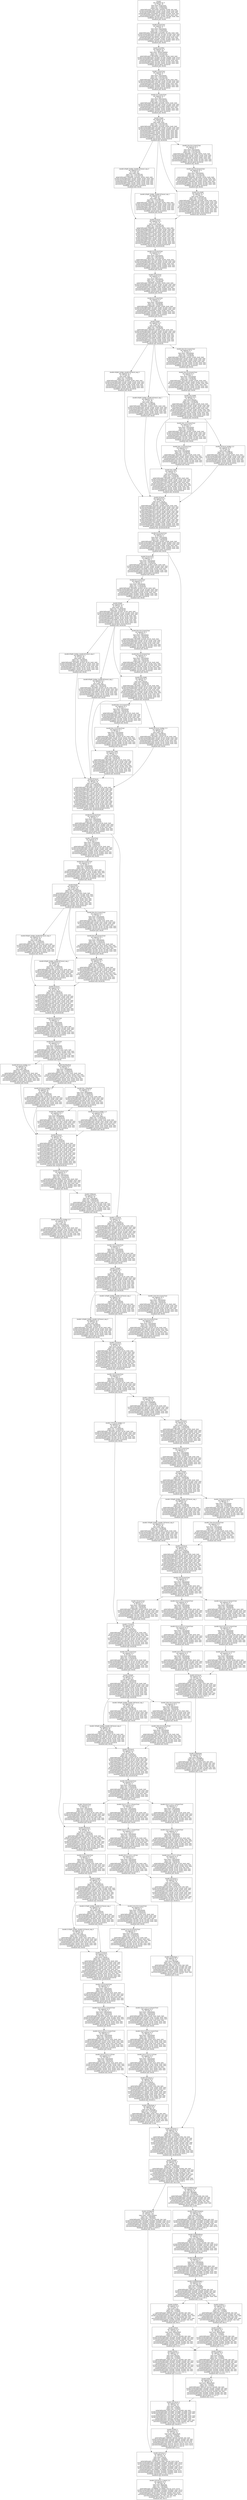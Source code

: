 digraph cnn_tree {
images [shape=box, label="images\n net segment id: 0\n id: 0 type: 45\ntype name: Preprocess\n input size: 1*3*640*640\n output size: 1*3*640*640\ninDdr5dPitch[0]: (0x12c000, 0x64000, 0x280, 0x8, 0x8)\ninUbFromDdr5dPitch[0]: (0xa00, 0xa00, 0xa00, 0x20, 0x8)\ninUbFromUb5dPitch[0]: (0xa00, 0xa00, 0xa00, 0x20, 0x8)\noutDdr5dPitch[0]: (0x320000, 0x320000, 0x1400, 0x40, 0x8)\noutUbToDdr5dPitch[0]: (0xa00, 0xa00, 0xa00, 0x20, 0x8)\noutUbToUb5dShape[0]: (0x1400, 0x1400, 0x1400, 0x40, 0x8)\n bond([ddr-ub]-[ub-ddr]): [1-4]-[8-8]\n bond([ub-ub]): [4]-[8]"];
images -> _model_0_conv_Conv;
_model_0_conv_Conv [shape=box, label="/model.0/conv/Conv\n net segment id: 0\n id: 1 type: 0\ntype name: Convolution\n input size: 1*3*640*640\n output size: 1*16*320*320\ninDdr5dPitch[0]: (0x320000, 0x320000, 0x1400, 0x40, 0x8)\ninUbFromDdr5dPitch[0]: (0x1400, 0x1400, 0x1400, 0x40, 0x8)\ninUbFromUb5dPitch[0]: (0x1400, 0x1400, 0x1400, 0x40, 0x8)\noutDdr5dPitch[0]: (0x190000, 0xc8000, 0xa00, 0x40, 0x8)\noutUbToDdr5dPitch[0]: (0x1400, 0xa00, 0x1400, 0x40, 0x8)\noutUbToUb5dShape[0]: (0x2800, 0x1400, 0x2800, 0x80, 0x10)\n bond([ddr-ub]-[ub-ddr]): [8-8]-[8-8]\n bond([ub-ub]): [8]-[8]"];
_model_0_conv_Conv -> _model_0_act_Mul;
_model_0_act_Mul [shape=box, label="/model.0/act/Mul\n net segment id: 0\n id: 2 type: 146\ntype name: VectorCombine\n input size: 1*16*320*320\n output size: 1*16*320*320\ninDdr5dPitch[0]: (0x190000, 0xc8000, 0xa00, 0x40, 0x8)\ninUbFromDdr5dPitch[0]: (0x2800, 0x1400, 0x2800, 0x80, 0x10)\ninUbFromUb5dPitch[0]: (0x2800, 0x1400, 0x2800, 0x80, 0x10)\noutDdr5dPitch[0]: (0x190000, 0xc8000, 0xa00, 0x40, 0x8)\noutUbToDdr5dPitch[0]: (0x1400, 0xa00, 0x1400, 0x40, 0x8)\noutUbToUb5dShape[0]: (0x1400, 0xa00, 0x1400, 0x40, 0x8)\n bond([ddr-ub]-[ub-ddr]): [8-8]-[8-8]\n bond([ub-ub]): [8]-[8]"];
_model_0_act_Mul -> _model_1_conv_Conv;
_model_1_conv_Conv [shape=box, label="/model.1/conv/Conv\n net segment id: 0\n id: 3 type: 0\ntype name: Convolution\n input size: 1*16*320*320\n output size: 1*32*160*160\ninDdr5dPitch[0]: (0x190000, 0xc8000, 0xa00, 0x40, 0x8)\ninUbFromDdr5dPitch[0]: (0x1400, 0xa00, 0x1400, 0x40, 0x8)\ninUbFromUb5dPitch[0]: (0x1400, 0xa00, 0x1400, 0x40, 0x8)\noutDdr5dPitch[0]: (0xc8000, 0x32000, 0x500, 0x40, 0x8)\noutUbToDdr5dPitch[0]: (0x2800, 0xa00, 0x2800, 0x40, 0x8)\noutUbToUb5dShape[0]: (0x2800, 0xa00, 0x2800, 0x40, 0x8)\n bond([ddr-ub]-[ub-ddr]): [8-8]-[8-8]\n bond([ub-ub]): [8]-[8]"];
_model_1_conv_Conv -> _model_2_cv1_conv_Conv;
_model_2_cv1_conv_Conv [shape=box, label="/model.2/cv1/conv/Conv\n net segment id: 0\n id: 4 type: 0\ntype name: Convolution\n input size: 1*32*160*160\n output size: 1*32*160*160\ninDdr5dPitch[0]: (0xc8000, 0x32000, 0x500, 0x40, 0x8)\ninUbFromDdr5dPitch[0]: (0x1400, 0x500, 0x1400, 0x40, 0x8)\ninUbFromUb5dPitch[0]: (0x2800, 0xa00, 0x2800, 0x40, 0x8)\noutDdr5dPitch[0]: (0xc8000, 0x32000, 0x500, 0x40, 0x8)\noutUbToDdr5dPitch[0]: (0x2800, 0xa00, 0x2800, 0x40, 0x8)\noutUbToUb5dShape[0]: (0x2800, 0xa00, 0x2800, 0x40, 0x8)\n bond([ddr-ub]-[ub-ddr]): [8-8]-[8-8]\n bond([ub-ub]): [8]-[8]"];
_model_2_cv1_conv_Conv -> _model_2_Split;
_model_2_Split [shape=box, label="/model.2/Split\n net segment id: 0\n id: 5 type: 36\ntype name: Slice\n input size: 1*32*160*160\n output size: 1*16*160*160\ninDdr5dPitch[0]: (0xc8000, 0x32000, 0x500, 0x40, 0x8)\ninUbFromDdr5dPitch[0]: (0x1400, 0x500, 0x1400, 0x40, 0x8)\ninUbFromUb5dPitch[0]: (0x2800, 0xa00, 0x2800, 0x40, 0x8)\noutDdr5dPitch[0]: (0x64000, 0x32000, 0x500, 0x40, 0x8)\noutUbToDdr5dPitch[0]: (0xa00, 0x500, 0xa00, 0x40, 0x8)\noutUbToUb5dShape[0]: (0xa00, 0x500, 0xa00, 0x40, 0x8)\noutDdr5dPitch[1]: (0x64000, 0x32000, 0x500, 0x40, 0x8)\noutUbToDdr5dPitch[1]: (0xa00, 0x500, 0xa00, 0x40, 0x8)\noutUbToUb5dShape[1]: (0xa00, 0x500, 0xa00, 0x40, 0x8)\n bond([ddr-ub]-[ub-ddr]): [8-8]-[8-8]-[8-8]\n bond([ub-ub]): [8]-[8]-[8]"];
_model_2_Split -> _model_2_Split_bridge__model_2_Concat_nop_0;
_model_2_Split -> _model_2_Split_bridge__model_2_Concat_nop_1;
_model_2_Split -> _model_2_m_0_cv1_conv_Conv;
_model_2_Split -> _model_2_m_0_Add;
_model_2_Split_bridge__model_2_Concat_nop_0 [shape=box, label="/model.2/Split_bridge_/model.2/Concat_nop_0\n net segment id: 0\n id: 6 type: 48\ntype name: Nop\n input size: 1*16*160*160\n output size: 1*16*160*160\ninDdr5dPitch[0]: (0x64000, 0x32000, 0x500, 0x40, 0x8)\ninUbFromDdr5dPitch[0]: (0xa00, 0x500, 0xa00, 0x40, 0x8)\ninUbFromUb5dPitch[0]: (0xa00, 0x500, 0xa00, 0x40, 0x8)\noutDdr5dPitch[0]: (0x64000, 0x32000, 0x500, 0x40, 0x8)\noutUbToDdr5dPitch[0]: (0xa00, 0x500, 0xa00, 0x40, 0x8)\noutUbToUb5dShape[0]: (0xa00, 0x500, 0xa00, 0x40, 0x8)\n bond([ddr-ub]-[ub-ddr]): [8-8]-[8-8]\n bond([ub-ub]): [8]-[8]"];
_model_2_Split_bridge__model_2_Concat_nop_0 -> _model_2_Concat;
_model_2_Split_bridge__model_2_Concat_nop_1 [shape=box, label="/model.2/Split_bridge_/model.2/Concat_nop_1\n net segment id: 0\n id: 7 type: 48\ntype name: Nop\n input size: 1*16*160*160\n output size: 1*16*160*160\ninDdr5dPitch[0]: (0x64000, 0x32000, 0x500, 0x40, 0x8)\ninUbFromDdr5dPitch[0]: (0xa00, 0x500, 0xa00, 0x40, 0x8)\ninUbFromUb5dPitch[0]: (0xa00, 0x500, 0xa00, 0x40, 0x8)\noutDdr5dPitch[0]: (0x64000, 0x32000, 0x500, 0x40, 0x8)\noutUbToDdr5dPitch[0]: (0xa00, 0x500, 0xa00, 0x40, 0x8)\noutUbToUb5dShape[0]: (0xa00, 0x500, 0xa00, 0x40, 0x8)\n bond([ddr-ub]-[ub-ddr]): [8-8]-[8-8]\n bond([ub-ub]): [8]-[8]"];
_model_2_Split_bridge__model_2_Concat_nop_1 -> _model_2_Concat;
_model_2_m_0_cv1_conv_Conv [shape=box, label="/model.2/m.0/cv1/conv/Conv\n net segment id: 0\n id: 8 type: 0\ntype name: Convolution\n input size: 1*16*160*160\n output size: 1*16*160*160\ninDdr5dPitch[0]: (0x64000, 0x32000, 0x500, 0x40, 0x8)\ninUbFromDdr5dPitch[0]: (0xa00, 0x500, 0xa00, 0x40, 0x8)\ninUbFromUb5dPitch[0]: (0xa00, 0x500, 0xa00, 0x40, 0x8)\noutDdr5dPitch[0]: (0x64000, 0x32000, 0x500, 0x40, 0x8)\noutUbToDdr5dPitch[0]: (0x1400, 0xa00, 0x1400, 0x40, 0x8)\noutUbToUb5dShape[0]: (0x1400, 0xa00, 0x1400, 0x40, 0x8)\n bond([ddr-ub]-[ub-ddr]): [8-8]-[8-8]\n bond([ub-ub]): [8]-[8]"];
_model_2_m_0_cv1_conv_Conv -> _model_2_m_0_cv2_conv_Conv;
_model_2_m_0_cv2_conv_Conv [shape=box, label="/model.2/m.0/cv2/conv/Conv\n net segment id: 0\n id: 9 type: 0\ntype name: Convolution\n input size: 1*16*160*160\n output size: 1*16*160*160\ninDdr5dPitch[0]: (0x64000, 0x32000, 0x500, 0x40, 0x8)\ninUbFromDdr5dPitch[0]: (0xa00, 0x500, 0xa00, 0x40, 0x8)\ninUbFromUb5dPitch[0]: (0x1400, 0xa00, 0x1400, 0x40, 0x8)\noutDdr5dPitch[0]: (0x64000, 0x32000, 0x500, 0x40, 0x8)\noutUbToDdr5dPitch[0]: (0x1400, 0xa00, 0x1400, 0x40, 0x8)\noutUbToUb5dShape[0]: (0x1400, 0xa00, 0x1400, 0x40, 0x8)\n bond([ddr-ub]-[ub-ddr]): [8-8]-[8-8]\n bond([ub-ub]): [8]-[8]"];
_model_2_m_0_cv2_conv_Conv -> _model_2_m_0_Add;
_model_2_m_0_Add [shape=box, label="/model.2/m.0/Add\n net segment id: 0\n id: 10 type: 27\ntype name: Eltwise\n input size: 1*16*160*160\n output size: 1*16*160*160\ninDdr5dPitch[0]: (0x64000, 0x32000, 0x500, 0x40, 0x8)\ninUbFromDdr5dPitch[0]: (0xa00, 0x500, 0xa00, 0x40, 0x8)\ninUbFromUb5dPitch[0]: (0xa00, 0x500, 0xa00, 0x40, 0x8)\ninDdr5dPitch[1]: (0x64000, 0x32000, 0x500, 0x40, 0x8)\ninUbFromDdr5dPitch[1]: (0xa00, 0x500, 0xa00, 0x40, 0x8)\ninUbFromUb5dPitch[1]: (0x1400, 0xa00, 0x1400, 0x40, 0x8)\noutDdr5dPitch[0]: (0x64000, 0x32000, 0x500, 0x40, 0x8)\noutUbToDdr5dPitch[0]: (0xa00, 0x500, 0xa00, 0x40, 0x8)\noutUbToUb5dShape[0]: (0xa00, 0x500, 0xa00, 0x40, 0x8)\n bond([ddr-ub]-[ub-ddr]): [8-8]-[8-8]-[8-8]\n bond([ub-ub]): [8]-[8]-[8]"];
_model_2_m_0_Add -> _model_2_Concat;
_model_2_Concat [shape=box, label="/model.2/Concat\n net segment id: 0\n id: 11 type: 38\ntype name: Concat\n input size: 1*16*160*160\n output size: 1*48*160*160\ninDdr5dPitch[0]: (0x64000, 0x32000, 0x500, 0x40, 0x8)\ninUbFromDdr5dPitch[0]: (0xa00, 0x500, 0xa00, 0x40, 0x8)\ninUbFromUb5dPitch[0]: (0xa00, 0x500, 0xa00, 0x40, 0x8)\ninDdr5dPitch[1]: (0x64000, 0x32000, 0x500, 0x40, 0x8)\ninUbFromDdr5dPitch[1]: (0xa00, 0x500, 0xa00, 0x40, 0x8)\ninUbFromUb5dPitch[1]: (0xa00, 0x500, 0xa00, 0x40, 0x8)\ninDdr5dPitch[2]: (0x64000, 0x32000, 0x500, 0x40, 0x8)\ninUbFromDdr5dPitch[2]: (0xa00, 0x500, 0xa00, 0x40, 0x8)\ninUbFromUb5dPitch[2]: (0xa00, 0x500, 0xa00, 0x40, 0x8)\noutDdr5dPitch[0]: (0x12c000, 0x32000, 0x500, 0x40, 0x8)\noutUbToDdr5dPitch[0]: (0x1e00, 0x500, 0x1e00, 0x40, 0x8)\noutUbToUb5dShape[0]: (0x1e00, 0x500, 0x1e00, 0x40, 0x8)\n bond([ddr-ub]-[ub-ddr]): [8-8]-[8-8]-[8-8]-[8-8]\n bond([ub-ub]): [8]-[8]-[8]-[8]"];
_model_2_Concat -> _model_2_cv2_conv_Conv;
_model_2_cv2_conv_Conv [shape=box, label="/model.2/cv2/conv/Conv\n net segment id: 0\n id: 12 type: 0\ntype name: Convolution\n input size: 1*48*160*160\n output size: 1*32*160*160\ninDdr5dPitch[0]: (0x12c000, 0x32000, 0x500, 0x40, 0x8)\ninUbFromDdr5dPitch[0]: (0x1e00, 0x500, 0x1e00, 0x40, 0x8)\ninUbFromUb5dPitch[0]: (0x1e00, 0x500, 0x1e00, 0x40, 0x8)\noutDdr5dPitch[0]: (0xc8000, 0x32000, 0x500, 0x40, 0x8)\noutUbToDdr5dPitch[0]: (0x2800, 0xa00, 0x2800, 0x40, 0x8)\noutUbToUb5dShape[0]: (0x2800, 0xa00, 0x2800, 0x40, 0x8)\n bond([ddr-ub]-[ub-ddr]): [8-8]-[8-8]\n bond([ub-ub]): [8]-[8]"];
_model_2_cv2_conv_Conv -> _model_3_conv_Conv;
_model_3_conv_Conv [shape=box, label="/model.3/conv/Conv\n net segment id: 0\n id: 13 type: 0\ntype name: Convolution\n input size: 1*32*160*160\n output size: 1*64*80*80\ninDdr5dPitch[0]: (0xc8000, 0x32000, 0x500, 0x40, 0x8)\ninUbFromDdr5dPitch[0]: (0x1400, 0x500, 0x1400, 0x40, 0x8)\ninUbFromUb5dPitch[0]: (0x2800, 0xa00, 0x2800, 0x40, 0x8)\noutDdr5dPitch[0]: (0x64000, 0xc800, 0x280, 0x40, 0x8)\noutUbToDdr5dPitch[0]: (0x2800, 0x500, 0x2800, 0x40, 0x8)\noutUbToUb5dShape[0]: (0x2800, 0x500, 0x2800, 0x40, 0x8)\n bond([ddr-ub]-[ub-ddr]): [8-8]-[8-8]\n bond([ub-ub]): [8]-[8]"];
_model_3_conv_Conv -> _model_4_cv1_conv_Conv;
_model_4_cv1_conv_Conv [shape=box, label="/model.4/cv1/conv/Conv\n net segment id: 0\n id: 14 type: 0\ntype name: Convolution\n input size: 1*64*80*80\n output size: 1*64*80*80\ninDdr5dPitch[0]: (0x64000, 0xc800, 0x280, 0x40, 0x8)\ninUbFromDdr5dPitch[0]: (0x1400, 0x280, 0x1400, 0x40, 0x8)\ninUbFromUb5dPitch[0]: (0x2800, 0x500, 0x2800, 0x40, 0x8)\noutDdr5dPitch[0]: (0x64000, 0xc800, 0x280, 0x40, 0x8)\noutUbToDdr5dPitch[0]: (0x2800, 0x500, 0x2800, 0x40, 0x8)\noutUbToUb5dShape[0]: (0x2800, 0x500, 0x2800, 0x40, 0x8)\n bond([ddr-ub]-[ub-ddr]): [8-8]-[8-8]\n bond([ub-ub]): [8]-[8]"];
_model_4_cv1_conv_Conv -> _model_4_Split;
_model_4_Split [shape=box, label="/model.4/Split\n net segment id: 0\n id: 15 type: 36\ntype name: Slice\n input size: 1*64*80*80\n output size: 1*32*80*80\ninDdr5dPitch[0]: (0x64000, 0xc800, 0x280, 0x40, 0x8)\ninUbFromDdr5dPitch[0]: (0x1400, 0x280, 0x1400, 0x40, 0x8)\ninUbFromUb5dPitch[0]: (0x2800, 0x500, 0x2800, 0x40, 0x8)\noutDdr5dPitch[0]: (0x32000, 0xc800, 0x280, 0x40, 0x8)\noutUbToDdr5dPitch[0]: (0xa00, 0x280, 0xa00, 0x40, 0x8)\noutUbToUb5dShape[0]: (0xa00, 0x280, 0xa00, 0x40, 0x8)\noutDdr5dPitch[1]: (0x32000, 0xc800, 0x280, 0x40, 0x8)\noutUbToDdr5dPitch[1]: (0xa00, 0x280, 0xa00, 0x40, 0x8)\noutUbToUb5dShape[1]: (0xa00, 0x280, 0xa00, 0x40, 0x8)\n bond([ddr-ub]-[ub-ddr]): [8-8]-[8-8]-[8-8]\n bond([ub-ub]): [8]-[8]-[8]"];
_model_4_Split -> _model_4_Split_bridge__model_4_Concat_nop_0;
_model_4_Split -> _model_4_Split_bridge__model_4_Concat_nop_1;
_model_4_Split -> _model_4_m_0_cv1_conv_Conv;
_model_4_Split -> _model_4_m_0_Add;
_model_4_Split_bridge__model_4_Concat_nop_0 [shape=box, label="/model.4/Split_bridge_/model.4/Concat_nop_0\n net segment id: 0\n id: 16 type: 48\ntype name: Nop\n input size: 1*32*80*80\n output size: 1*32*80*80\ninDdr5dPitch[0]: (0x32000, 0xc800, 0x280, 0x40, 0x8)\ninUbFromDdr5dPitch[0]: (0xa00, 0x280, 0xa00, 0x40, 0x8)\ninUbFromUb5dPitch[0]: (0xa00, 0x280, 0xa00, 0x40, 0x8)\noutDdr5dPitch[0]: (0x32000, 0xc800, 0x280, 0x40, 0x8)\noutUbToDdr5dPitch[0]: (0xa00, 0x280, 0xa00, 0x40, 0x8)\noutUbToUb5dShape[0]: (0xa00, 0x280, 0xa00, 0x40, 0x8)\n bond([ddr-ub]-[ub-ddr]): [8-8]-[8-8]\n bond([ub-ub]): [8]-[8]"];
_model_4_Split_bridge__model_4_Concat_nop_0 -> _model_4_Concat;
_model_4_Split_bridge__model_4_Concat_nop_1 [shape=box, label="/model.4/Split_bridge_/model.4/Concat_nop_1\n net segment id: 0\n id: 17 type: 48\ntype name: Nop\n input size: 1*32*80*80\n output size: 1*32*80*80\ninDdr5dPitch[0]: (0x32000, 0xc800, 0x280, 0x40, 0x8)\ninUbFromDdr5dPitch[0]: (0xa00, 0x280, 0xa00, 0x40, 0x8)\ninUbFromUb5dPitch[0]: (0xa00, 0x280, 0xa00, 0x40, 0x8)\noutDdr5dPitch[0]: (0x32000, 0xc800, 0x280, 0x40, 0x8)\noutUbToDdr5dPitch[0]: (0xa00, 0x280, 0xa00, 0x40, 0x8)\noutUbToUb5dShape[0]: (0xa00, 0x280, 0xa00, 0x40, 0x8)\n bond([ddr-ub]-[ub-ddr]): [8-8]-[8-8]\n bond([ub-ub]): [8]-[8]"];
_model_4_Split_bridge__model_4_Concat_nop_1 -> _model_4_Concat;
_model_4_m_0_cv1_conv_Conv [shape=box, label="/model.4/m.0/cv1/conv/Conv\n net segment id: 0\n id: 18 type: 0\ntype name: Convolution\n input size: 1*32*80*80\n output size: 1*32*80*80\ninDdr5dPitch[0]: (0x32000, 0xc800, 0x280, 0x40, 0x8)\ninUbFromDdr5dPitch[0]: (0xa00, 0x280, 0xa00, 0x40, 0x8)\ninUbFromUb5dPitch[0]: (0xa00, 0x280, 0xa00, 0x40, 0x8)\noutDdr5dPitch[0]: (0x32000, 0xc800, 0x280, 0x40, 0x8)\noutUbToDdr5dPitch[0]: (0x1400, 0x500, 0x1400, 0x40, 0x8)\noutUbToUb5dShape[0]: (0x1400, 0x500, 0x1400, 0x40, 0x8)\n bond([ddr-ub]-[ub-ddr]): [8-8]-[8-8]\n bond([ub-ub]): [8]-[8]"];
_model_4_m_0_cv1_conv_Conv -> _model_4_m_0_cv2_conv_Conv;
_model_4_m_0_cv2_conv_Conv [shape=box, label="/model.4/m.0/cv2/conv/Conv\n net segment id: 0\n id: 19 type: 0\ntype name: Convolution\n input size: 1*32*80*80\n output size: 1*32*80*80\ninDdr5dPitch[0]: (0x32000, 0xc800, 0x280, 0x40, 0x8)\ninUbFromDdr5dPitch[0]: (0xa00, 0x280, 0xa00, 0x40, 0x8)\ninUbFromUb5dPitch[0]: (0x1400, 0x500, 0x1400, 0x40, 0x8)\noutDdr5dPitch[0]: (0x32000, 0xc800, 0x280, 0x40, 0x8)\noutUbToDdr5dPitch[0]: (0x1400, 0x500, 0x1400, 0x40, 0x8)\noutUbToUb5dShape[0]: (0x1400, 0x500, 0x1400, 0x40, 0x8)\n bond([ddr-ub]-[ub-ddr]): [8-8]-[8-8]\n bond([ub-ub]): [8]-[8]"];
_model_4_m_0_cv2_conv_Conv -> _model_4_m_0_Add;
_model_4_m_0_Add [shape=box, label="/model.4/m.0/Add\n net segment id: 0\n id: 20 type: 27\ntype name: Eltwise\n input size: 1*32*80*80\n output size: 1*32*80*80\ninDdr5dPitch[0]: (0x32000, 0xc800, 0x280, 0x40, 0x8)\ninUbFromDdr5dPitch[0]: (0xa00, 0x280, 0xa00, 0x40, 0x8)\ninUbFromUb5dPitch[0]: (0xa00, 0x280, 0xa00, 0x40, 0x8)\ninDdr5dPitch[1]: (0x32000, 0xc800, 0x280, 0x40, 0x8)\ninUbFromDdr5dPitch[1]: (0xa00, 0x280, 0xa00, 0x40, 0x8)\ninUbFromUb5dPitch[1]: (0x1400, 0x500, 0x1400, 0x40, 0x8)\noutDdr5dPitch[0]: (0x32000, 0xc800, 0x280, 0x40, 0x8)\noutUbToDdr5dPitch[0]: (0xa00, 0x280, 0xa00, 0x40, 0x8)\noutUbToUb5dShape[0]: (0xa00, 0x280, 0xa00, 0x40, 0x8)\n bond([ddr-ub]-[ub-ddr]): [8-8]-[8-8]-[8-8]\n bond([ub-ub]): [8]-[8]-[8]"];
_model_4_m_0_Add -> _model_4_m_1_cv1_conv_Conv;
_model_4_m_0_Add -> _model_4_m_1_Add;
_model_4_m_0_Add -> _model_4_Concat_bridge_0_0;
_model_4_m_1_cv1_conv_Conv [shape=box, label="/model.4/m.1/cv1/conv/Conv\n net segment id: 0\n id: 21 type: 0\ntype name: Convolution\n input size: 1*32*80*80\n output size: 1*32*80*80\ninDdr5dPitch[0]: (0x32000, 0xc800, 0x280, 0x40, 0x8)\ninUbFromDdr5dPitch[0]: (0xa00, 0x280, 0xa00, 0x40, 0x8)\ninUbFromUb5dPitch[0]: (0xa00, 0x280, 0xa00, 0x40, 0x8)\noutDdr5dPitch[0]: (0x32000, 0xc800, 0x280, 0x40, 0x8)\noutUbToDdr5dPitch[0]: (0x1400, 0x500, 0x1400, 0x40, 0x8)\noutUbToUb5dShape[0]: (0x1400, 0x500, 0x1400, 0x40, 0x8)\n bond([ddr-ub]-[ub-ddr]): [8-8]-[8-8]\n bond([ub-ub]): [8]-[8]"];
_model_4_m_1_cv1_conv_Conv -> _model_4_m_1_cv2_conv_Conv;
_model_4_m_1_cv2_conv_Conv [shape=box, label="/model.4/m.1/cv2/conv/Conv\n net segment id: 0\n id: 22 type: 0\ntype name: Convolution\n input size: 1*32*80*80\n output size: 1*32*80*80\ninDdr5dPitch[0]: (0x32000, 0xc800, 0x280, 0x40, 0x8)\ninUbFromDdr5dPitch[0]: (0xa00, 0x280, 0xa00, 0x40, 0x8)\ninUbFromUb5dPitch[0]: (0x1400, 0x500, 0x1400, 0x40, 0x8)\noutDdr5dPitch[0]: (0x32000, 0xc800, 0x280, 0x40, 0x8)\noutUbToDdr5dPitch[0]: (0x1400, 0x500, 0x1400, 0x40, 0x8)\noutUbToUb5dShape[0]: (0x1400, 0x500, 0x1400, 0x40, 0x8)\n bond([ddr-ub]-[ub-ddr]): [8-8]-[8-8]\n bond([ub-ub]): [8]-[8]"];
_model_4_m_1_cv2_conv_Conv -> _model_4_m_1_Add;
_model_4_m_1_Add [shape=box, label="/model.4/m.1/Add\n net segment id: 0\n id: 23 type: 27\ntype name: Eltwise\n input size: 1*32*80*80\n output size: 1*32*80*80\ninDdr5dPitch[0]: (0x32000, 0xc800, 0x280, 0x40, 0x8)\ninUbFromDdr5dPitch[0]: (0xa00, 0x280, 0xa00, 0x40, 0x8)\ninUbFromUb5dPitch[0]: (0xa00, 0x280, 0xa00, 0x40, 0x8)\ninDdr5dPitch[1]: (0x32000, 0xc800, 0x280, 0x40, 0x8)\ninUbFromDdr5dPitch[1]: (0xa00, 0x280, 0xa00, 0x40, 0x8)\ninUbFromUb5dPitch[1]: (0x1400, 0x500, 0x1400, 0x40, 0x8)\noutDdr5dPitch[0]: (0x32000, 0xc800, 0x280, 0x40, 0x8)\noutUbToDdr5dPitch[0]: (0xa00, 0x280, 0xa00, 0x40, 0x8)\noutUbToUb5dShape[0]: (0xa00, 0x280, 0xa00, 0x40, 0x8)\n bond([ddr-ub]-[ub-ddr]): [8-8]-[8-8]-[8-8]\n bond([ub-ub]): [8]-[8]-[8]"];
_model_4_m_1_Add -> _model_4_Concat;
_model_4_Concat_bridge_0_0 [shape=box, label="/model.4/Concat_bridge_0_0\n net segment id: 0\n id: 24 type: 48\ntype name: Nop\n input size: 1*32*80*80\n output size: 1*32*80*80\ninDdr5dPitch[0]: (0x32000, 0xc800, 0x280, 0x40, 0x8)\ninUbFromDdr5dPitch[0]: (0xa00, 0x280, 0xa00, 0x40, 0x8)\ninUbFromUb5dPitch[0]: (0xa00, 0x280, 0xa00, 0x40, 0x8)\noutDdr5dPitch[0]: (0x32000, 0xc800, 0x280, 0x40, 0x8)\noutUbToDdr5dPitch[0]: (0xa00, 0x280, 0xa00, 0x40, 0x8)\noutUbToUb5dShape[0]: (0xa00, 0x280, 0xa00, 0x40, 0x8)\n bond([ddr-ub]-[ub-ddr]): [8-8]-[8-8]\n bond([ub-ub]): [8]-[8]"];
_model_4_Concat_bridge_0_0 -> _model_4_Concat;
_model_4_Concat [shape=box, label="/model.4/Concat\n net segment id: 0\n id: 25 type: 38\ntype name: Concat\n input size: 1*32*80*80\n output size: 1*128*80*80\ninDdr5dPitch[0]: (0x32000, 0xc800, 0x280, 0x40, 0x8)\ninUbFromDdr5dPitch[0]: (0xa00, 0x280, 0xa00, 0x40, 0x8)\ninUbFromUb5dPitch[0]: (0xa00, 0x280, 0xa00, 0x40, 0x8)\ninDdr5dPitch[1]: (0x32000, 0xc800, 0x280, 0x40, 0x8)\ninUbFromDdr5dPitch[1]: (0xa00, 0x280, 0xa00, 0x40, 0x8)\ninUbFromUb5dPitch[1]: (0xa00, 0x280, 0xa00, 0x40, 0x8)\ninDdr5dPitch[2]: (0x32000, 0xc800, 0x280, 0x40, 0x8)\ninUbFromDdr5dPitch[2]: (0xa00, 0x280, 0xa00, 0x40, 0x8)\ninUbFromUb5dPitch[2]: (0xa00, 0x280, 0xa00, 0x40, 0x8)\ninDdr5dPitch[3]: (0x32000, 0xc800, 0x280, 0x40, 0x8)\ninUbFromDdr5dPitch[3]: (0xa00, 0x280, 0xa00, 0x40, 0x8)\ninUbFromUb5dPitch[3]: (0xa00, 0x280, 0xa00, 0x40, 0x8)\noutDdr5dPitch[0]: (0xc8000, 0xc800, 0x280, 0x40, 0x8)\noutUbToDdr5dPitch[0]: (0x2800, 0x280, 0x2800, 0x40, 0x8)\noutUbToUb5dShape[0]: (0x2800, 0x280, 0x2800, 0x40, 0x8)\n bond([ddr-ub]-[ub-ddr]): [8-8]-[8-8]-[8-8]-[8-8]-[8-8]\n bond([ub-ub]): [8]-[8]-[8]-[8]-[8]"];
_model_4_Concat -> _model_4_cv2_conv_Conv;
_model_4_cv2_conv_Conv [shape=box, label="/model.4/cv2/conv/Conv\n net segment id: 0\n id: 26 type: 0\ntype name: Convolution\n input size: 1*128*80*80\n output size: 1*64*80*80\ninDdr5dPitch[0]: (0xc8000, 0xc800, 0x280, 0x40, 0x8)\ninUbFromDdr5dPitch[0]: (0x2800, 0x280, 0x2800, 0x40, 0x8)\ninUbFromUb5dPitch[0]: (0x2800, 0x280, 0x2800, 0x40, 0x8)\noutDdr5dPitch[0]: (0x64000, 0xc800, 0x280, 0x40, 0x8)\noutUbToDdr5dPitch[0]: (0x2800, 0x500, 0x2800, 0x40, 0x8)\noutUbToUb5dShape[0]: (0x2800, 0x500, 0x2800, 0x40, 0x8)\n bond([ddr-ub]-[ub-ddr]): [8-8]-[8-8]\n bond([ub-ub]): [8]-[8]"];
_model_4_cv2_conv_Conv -> _model_5_conv_Conv;
_model_4_cv2_conv_Conv -> _model_14_Concat;
_model_5_conv_Conv [shape=box, label="/model.5/conv/Conv\n net segment id: 0\n id: 27 type: 0\ntype name: Convolution\n input size: 1*64*80*80\n output size: 1*128*40*40\ninDdr5dPitch[0]: (0x64000, 0xc800, 0x280, 0x40, 0x8)\ninUbFromDdr5dPitch[0]: (0x1400, 0x280, 0x1400, 0x40, 0x8)\ninUbFromUb5dPitch[0]: (0x2800, 0x500, 0x2800, 0x40, 0x8)\noutDdr5dPitch[0]: (0x32000, 0x3200, 0x140, 0x40, 0x8)\noutUbToDdr5dPitch[0]: (0x2800, 0x280, 0x2800, 0x40, 0x8)\noutUbToUb5dShape[0]: (0x2800, 0x280, 0x2800, 0x40, 0x8)\n bond([ddr-ub]-[ub-ddr]): [8-8]-[8-8]\n bond([ub-ub]): [8]-[8]"];
_model_5_conv_Conv -> _model_6_cv1_conv_Conv;
_model_6_cv1_conv_Conv [shape=box, label="/model.6/cv1/conv/Conv\n net segment id: 0\n id: 28 type: 0\ntype name: Convolution\n input size: 1*128*40*40\n output size: 1*128*40*40\ninDdr5dPitch[0]: (0x32000, 0x3200, 0x140, 0x40, 0x8)\ninUbFromDdr5dPitch[0]: (0x1400, 0x140, 0x1400, 0x40, 0x8)\ninUbFromUb5dPitch[0]: (0x2800, 0x280, 0x2800, 0x40, 0x8)\noutDdr5dPitch[0]: (0x32000, 0x3200, 0x140, 0x40, 0x8)\noutUbToDdr5dPitch[0]: (0x2800, 0x280, 0x2800, 0x40, 0x8)\noutUbToUb5dShape[0]: (0x2800, 0x280, 0x2800, 0x40, 0x8)\n bond([ddr-ub]-[ub-ddr]): [8-8]-[8-8]\n bond([ub-ub]): [8]-[8]"];
_model_6_cv1_conv_Conv -> _model_6_Split;
_model_6_Split [shape=box, label="/model.6/Split\n net segment id: 0\n id: 29 type: 36\ntype name: Slice\n input size: 1*128*40*40\n output size: 1*64*40*40\ninDdr5dPitch[0]: (0x32000, 0x3200, 0x140, 0x40, 0x8)\ninUbFromDdr5dPitch[0]: (0x1400, 0x140, 0x1400, 0x40, 0x8)\ninUbFromUb5dPitch[0]: (0x2800, 0x280, 0x2800, 0x40, 0x8)\noutDdr5dPitch[0]: (0x19000, 0x3200, 0x140, 0x40, 0x8)\noutUbToDdr5dPitch[0]: (0xa00, 0x140, 0xa00, 0x40, 0x8)\noutUbToUb5dShape[0]: (0xa00, 0x140, 0xa00, 0x40, 0x8)\noutDdr5dPitch[1]: (0x19000, 0x3200, 0x140, 0x40, 0x8)\noutUbToDdr5dPitch[1]: (0xa00, 0x140, 0xa00, 0x40, 0x8)\noutUbToUb5dShape[1]: (0xa00, 0x140, 0xa00, 0x40, 0x8)\n bond([ddr-ub]-[ub-ddr]): [8-8]-[8-8]-[8-8]\n bond([ub-ub]): [8]-[8]-[8]"];
_model_6_Split -> _model_6_Split_bridge__model_6_Concat_nop_0;
_model_6_Split -> _model_6_Split_bridge__model_6_Concat_nop_1;
_model_6_Split -> _model_6_m_0_cv1_conv_Conv;
_model_6_Split -> _model_6_m_0_Add;
_model_6_Split_bridge__model_6_Concat_nop_0 [shape=box, label="/model.6/Split_bridge_/model.6/Concat_nop_0\n net segment id: 0\n id: 30 type: 48\ntype name: Nop\n input size: 1*64*40*40\n output size: 1*64*40*40\ninDdr5dPitch[0]: (0x19000, 0x3200, 0x140, 0x40, 0x8)\ninUbFromDdr5dPitch[0]: (0xa00, 0x140, 0xa00, 0x40, 0x8)\ninUbFromUb5dPitch[0]: (0xa00, 0x140, 0xa00, 0x40, 0x8)\noutDdr5dPitch[0]: (0x19000, 0x3200, 0x140, 0x40, 0x8)\noutUbToDdr5dPitch[0]: (0xa00, 0x140, 0xa00, 0x40, 0x8)\noutUbToUb5dShape[0]: (0xa00, 0x140, 0xa00, 0x40, 0x8)\n bond([ddr-ub]-[ub-ddr]): [8-8]-[8-8]\n bond([ub-ub]): [8]-[8]"];
_model_6_Split_bridge__model_6_Concat_nop_0 -> _model_6_Concat;
_model_6_Split_bridge__model_6_Concat_nop_1 [shape=box, label="/model.6/Split_bridge_/model.6/Concat_nop_1\n net segment id: 0\n id: 31 type: 48\ntype name: Nop\n input size: 1*64*40*40\n output size: 1*64*40*40\ninDdr5dPitch[0]: (0x19000, 0x3200, 0x140, 0x40, 0x8)\ninUbFromDdr5dPitch[0]: (0xa00, 0x140, 0xa00, 0x40, 0x8)\ninUbFromUb5dPitch[0]: (0xa00, 0x140, 0xa00, 0x40, 0x8)\noutDdr5dPitch[0]: (0x19000, 0x3200, 0x140, 0x40, 0x8)\noutUbToDdr5dPitch[0]: (0xa00, 0x140, 0xa00, 0x40, 0x8)\noutUbToUb5dShape[0]: (0xa00, 0x140, 0xa00, 0x40, 0x8)\n bond([ddr-ub]-[ub-ddr]): [8-8]-[8-8]\n bond([ub-ub]): [8]-[8]"];
_model_6_Split_bridge__model_6_Concat_nop_1 -> _model_6_Concat;
_model_6_m_0_cv1_conv_Conv [shape=box, label="/model.6/m.0/cv1/conv/Conv\n net segment id: 0\n id: 32 type: 0\ntype name: Convolution\n input size: 1*64*40*40\n output size: 1*64*40*40\ninDdr5dPitch[0]: (0x19000, 0x3200, 0x140, 0x40, 0x8)\ninUbFromDdr5dPitch[0]: (0xa00, 0x140, 0xa00, 0x40, 0x8)\ninUbFromUb5dPitch[0]: (0xa00, 0x140, 0xa00, 0x40, 0x8)\noutDdr5dPitch[0]: (0x19000, 0x3200, 0x140, 0x40, 0x8)\noutUbToDdr5dPitch[0]: (0x1400, 0x280, 0x1400, 0x40, 0x8)\noutUbToUb5dShape[0]: (0x1400, 0x280, 0x1400, 0x40, 0x8)\n bond([ddr-ub]-[ub-ddr]): [8-8]-[8-8]\n bond([ub-ub]): [8]-[8]"];
_model_6_m_0_cv1_conv_Conv -> _model_6_m_0_cv2_conv_Conv;
_model_6_m_0_cv2_conv_Conv [shape=box, label="/model.6/m.0/cv2/conv/Conv\n net segment id: 0\n id: 33 type: 0\ntype name: Convolution\n input size: 1*64*40*40\n output size: 1*64*40*40\ninDdr5dPitch[0]: (0x19000, 0x3200, 0x140, 0x40, 0x8)\ninUbFromDdr5dPitch[0]: (0xa00, 0x140, 0xa00, 0x40, 0x8)\ninUbFromUb5dPitch[0]: (0x1400, 0x280, 0x1400, 0x40, 0x8)\noutDdr5dPitch[0]: (0x19000, 0x3200, 0x140, 0x40, 0x8)\noutUbToDdr5dPitch[0]: (0x1400, 0x280, 0x1400, 0x40, 0x8)\noutUbToUb5dShape[0]: (0x1400, 0x280, 0x1400, 0x40, 0x8)\n bond([ddr-ub]-[ub-ddr]): [8-8]-[8-8]\n bond([ub-ub]): [8]-[8]"];
_model_6_m_0_cv2_conv_Conv -> _model_6_m_0_Add;
_model_6_m_0_Add [shape=box, label="/model.6/m.0/Add\n net segment id: 0\n id: 34 type: 27\ntype name: Eltwise\n input size: 1*64*40*40\n output size: 1*64*40*40\ninDdr5dPitch[0]: (0x19000, 0x3200, 0x140, 0x40, 0x8)\ninUbFromDdr5dPitch[0]: (0xa00, 0x140, 0xa00, 0x40, 0x8)\ninUbFromUb5dPitch[0]: (0xa00, 0x140, 0xa00, 0x40, 0x8)\ninDdr5dPitch[1]: (0x19000, 0x3200, 0x140, 0x40, 0x8)\ninUbFromDdr5dPitch[1]: (0xa00, 0x140, 0xa00, 0x40, 0x8)\ninUbFromUb5dPitch[1]: (0x1400, 0x280, 0x1400, 0x40, 0x8)\noutDdr5dPitch[0]: (0x19000, 0x3200, 0x140, 0x40, 0x8)\noutUbToDdr5dPitch[0]: (0xa00, 0x140, 0xa00, 0x40, 0x8)\noutUbToUb5dShape[0]: (0xa00, 0x140, 0xa00, 0x40, 0x8)\n bond([ddr-ub]-[ub-ddr]): [8-8]-[8-8]-[8-8]\n bond([ub-ub]): [8]-[8]-[8]"];
_model_6_m_0_Add -> _model_6_m_1_cv1_conv_Conv;
_model_6_m_0_Add -> _model_6_m_1_Add;
_model_6_m_0_Add -> _model_6_Concat_bridge_0_0;
_model_6_m_1_cv1_conv_Conv [shape=box, label="/model.6/m.1/cv1/conv/Conv\n net segment id: 0\n id: 35 type: 0\ntype name: Convolution\n input size: 1*64*40*40\n output size: 1*64*40*40\ninDdr5dPitch[0]: (0x19000, 0x3200, 0x140, 0x40, 0x8)\ninUbFromDdr5dPitch[0]: (0xa00, 0x140, 0xa00, 0x40, 0x8)\ninUbFromUb5dPitch[0]: (0xa00, 0x140, 0xa00, 0x40, 0x8)\noutDdr5dPitch[0]: (0x19000, 0x3200, 0x140, 0x40, 0x8)\noutUbToDdr5dPitch[0]: (0x1400, 0x280, 0x1400, 0x40, 0x8)\noutUbToUb5dShape[0]: (0x1400, 0x280, 0x1400, 0x40, 0x8)\n bond([ddr-ub]-[ub-ddr]): [8-8]-[8-8]\n bond([ub-ub]): [8]-[8]"];
_model_6_m_1_cv1_conv_Conv -> _model_6_m_1_cv2_conv_Conv;
_model_6_m_1_cv2_conv_Conv [shape=box, label="/model.6/m.1/cv2/conv/Conv\n net segment id: 0\n id: 36 type: 0\ntype name: Convolution\n input size: 1*64*40*40\n output size: 1*64*40*40\ninDdr5dPitch[0]: (0x19000, 0x3200, 0x140, 0x40, 0x8)\ninUbFromDdr5dPitch[0]: (0xa00, 0x140, 0xa00, 0x40, 0x8)\ninUbFromUb5dPitch[0]: (0x1400, 0x280, 0x1400, 0x40, 0x8)\noutDdr5dPitch[0]: (0x19000, 0x3200, 0x140, 0x40, 0x8)\noutUbToDdr5dPitch[0]: (0x1400, 0x280, 0x1400, 0x40, 0x8)\noutUbToUb5dShape[0]: (0x1400, 0x280, 0x1400, 0x40, 0x8)\n bond([ddr-ub]-[ub-ddr]): [8-8]-[8-8]\n bond([ub-ub]): [8]-[8]"];
_model_6_m_1_cv2_conv_Conv -> _model_6_m_1_Add;
_model_6_m_1_Add [shape=box, label="/model.6/m.1/Add\n net segment id: 0\n id: 37 type: 27\ntype name: Eltwise\n input size: 1*64*40*40\n output size: 1*64*40*40\ninDdr5dPitch[0]: (0x19000, 0x3200, 0x140, 0x40, 0x8)\ninUbFromDdr5dPitch[0]: (0xa00, 0x140, 0xa00, 0x40, 0x8)\ninUbFromUb5dPitch[0]: (0xa00, 0x140, 0xa00, 0x40, 0x8)\ninDdr5dPitch[1]: (0x19000, 0x3200, 0x140, 0x40, 0x8)\ninUbFromDdr5dPitch[1]: (0xa00, 0x140, 0xa00, 0x40, 0x8)\ninUbFromUb5dPitch[1]: (0x1400, 0x280, 0x1400, 0x40, 0x8)\noutDdr5dPitch[0]: (0x19000, 0x3200, 0x140, 0x40, 0x8)\noutUbToDdr5dPitch[0]: (0xa00, 0x140, 0xa00, 0x40, 0x8)\noutUbToUb5dShape[0]: (0xa00, 0x140, 0xa00, 0x40, 0x8)\n bond([ddr-ub]-[ub-ddr]): [8-8]-[8-8]-[8-8]\n bond([ub-ub]): [8]-[8]-[8]"];
_model_6_m_1_Add -> _model_6_Concat;
_model_6_Concat_bridge_0_0 [shape=box, label="/model.6/Concat_bridge_0_0\n net segment id: 0\n id: 38 type: 48\ntype name: Nop\n input size: 1*64*40*40\n output size: 1*64*40*40\ninDdr5dPitch[0]: (0x19000, 0x3200, 0x140, 0x40, 0x8)\ninUbFromDdr5dPitch[0]: (0xa00, 0x140, 0xa00, 0x40, 0x8)\ninUbFromUb5dPitch[0]: (0xa00, 0x140, 0xa00, 0x40, 0x8)\noutDdr5dPitch[0]: (0x19000, 0x3200, 0x140, 0x40, 0x8)\noutUbToDdr5dPitch[0]: (0xa00, 0x140, 0xa00, 0x40, 0x8)\noutUbToUb5dShape[0]: (0xa00, 0x140, 0xa00, 0x40, 0x8)\n bond([ddr-ub]-[ub-ddr]): [8-8]-[8-8]\n bond([ub-ub]): [8]-[8]"];
_model_6_Concat_bridge_0_0 -> _model_6_Concat;
_model_6_Concat [shape=box, label="/model.6/Concat\n net segment id: 0\n id: 39 type: 38\ntype name: Concat\n input size: 1*64*40*40\n output size: 1*256*40*40\ninDdr5dPitch[0]: (0x19000, 0x3200, 0x140, 0x40, 0x8)\ninUbFromDdr5dPitch[0]: (0xa00, 0x140, 0xa00, 0x40, 0x8)\ninUbFromUb5dPitch[0]: (0xa00, 0x140, 0xa00, 0x40, 0x8)\ninDdr5dPitch[1]: (0x19000, 0x3200, 0x140, 0x40, 0x8)\ninUbFromDdr5dPitch[1]: (0xa00, 0x140, 0xa00, 0x40, 0x8)\ninUbFromUb5dPitch[1]: (0xa00, 0x140, 0xa00, 0x40, 0x8)\ninDdr5dPitch[2]: (0x19000, 0x3200, 0x140, 0x40, 0x8)\ninUbFromDdr5dPitch[2]: (0xa00, 0x140, 0xa00, 0x40, 0x8)\ninUbFromUb5dPitch[2]: (0xa00, 0x140, 0xa00, 0x40, 0x8)\ninDdr5dPitch[3]: (0x19000, 0x3200, 0x140, 0x40, 0x8)\ninUbFromDdr5dPitch[3]: (0xa00, 0x140, 0xa00, 0x40, 0x8)\ninUbFromUb5dPitch[3]: (0xa00, 0x140, 0xa00, 0x40, 0x8)\noutDdr5dPitch[0]: (0x64000, 0x3200, 0x140, 0x40, 0x8)\noutUbToDdr5dPitch[0]: (0x2800, 0x140, 0x2800, 0x40, 0x8)\noutUbToUb5dShape[0]: (0x2800, 0x140, 0x2800, 0x40, 0x8)\n bond([ddr-ub]-[ub-ddr]): [8-8]-[8-8]-[8-8]-[8-8]-[8-8]\n bond([ub-ub]): [8]-[8]-[8]-[8]-[8]"];
_model_6_Concat -> _model_6_cv2_conv_Conv;
_model_6_cv2_conv_Conv [shape=box, label="/model.6/cv2/conv/Conv\n net segment id: 0\n id: 40 type: 0\ntype name: Convolution\n input size: 1*256*40*40\n output size: 1*128*40*40\ninDdr5dPitch[0]: (0x64000, 0x3200, 0x140, 0x40, 0x8)\ninUbFromDdr5dPitch[0]: (0x2800, 0x140, 0x2800, 0x40, 0x8)\ninUbFromUb5dPitch[0]: (0x2800, 0x140, 0x2800, 0x40, 0x8)\noutDdr5dPitch[0]: (0x32000, 0x3200, 0x140, 0x40, 0x8)\noutUbToDdr5dPitch[0]: (0x2800, 0x280, 0x2800, 0x40, 0x8)\noutUbToUb5dShape[0]: (0x2800, 0x280, 0x2800, 0x40, 0x8)\n bond([ddr-ub]-[ub-ddr]): [8-8]-[8-8]\n bond([ub-ub]): [8]-[8]"];
_model_6_cv2_conv_Conv -> _model_7_conv_Conv;
_model_6_cv2_conv_Conv -> _model_11_Concat;
_model_7_conv_Conv [shape=box, label="/model.7/conv/Conv\n net segment id: 0\n id: 41 type: 0\ntype name: Convolution\n input size: 1*128*40*40\n output size: 1*256*20*20\ninDdr5dPitch[0]: (0x32000, 0x3200, 0x140, 0x40, 0x8)\ninUbFromDdr5dPitch[0]: (0x1400, 0x140, 0x1400, 0x40, 0x8)\ninUbFromUb5dPitch[0]: (0x2800, 0x280, 0x2800, 0x40, 0x8)\noutDdr5dPitch[0]: (0x19000, 0xc80, 0xa0, 0x40, 0x8)\noutUbToDdr5dPitch[0]: (0x2800, 0x140, 0x2800, 0x40, 0x8)\noutUbToUb5dShape[0]: (0x2800, 0x140, 0x2800, 0x40, 0x8)\n bond([ddr-ub]-[ub-ddr]): [8-8]-[8-8]\n bond([ub-ub]): [8]-[8]"];
_model_7_conv_Conv -> _model_8_cv1_conv_Conv;
_model_8_cv1_conv_Conv [shape=box, label="/model.8/cv1/conv/Conv\n net segment id: 0\n id: 42 type: 0\ntype name: Convolution\n input size: 1*256*20*20\n output size: 1*256*20*20\ninDdr5dPitch[0]: (0x19000, 0xc80, 0xa0, 0x40, 0x8)\ninUbFromDdr5dPitch[0]: (0x1400, 0xa0, 0x1400, 0x40, 0x8)\ninUbFromUb5dPitch[0]: (0x2800, 0x140, 0x2800, 0x40, 0x8)\noutDdr5dPitch[0]: (0x19000, 0xc80, 0xa0, 0x40, 0x8)\noutUbToDdr5dPitch[0]: (0x2800, 0x140, 0x2800, 0x40, 0x8)\noutUbToUb5dShape[0]: (0x2800, 0x140, 0x2800, 0x40, 0x8)\n bond([ddr-ub]-[ub-ddr]): [8-8]-[8-8]\n bond([ub-ub]): [8]-[8]"];
_model_8_cv1_conv_Conv -> _model_8_Split;
_model_8_Split [shape=box, label="/model.8/Split\n net segment id: 0\n id: 43 type: 36\ntype name: Slice\n input size: 1*256*20*20\n output size: 1*128*20*20\ninDdr5dPitch[0]: (0x19000, 0xc80, 0xa0, 0x40, 0x8)\ninUbFromDdr5dPitch[0]: (0x1400, 0xa0, 0x1400, 0x40, 0x8)\ninUbFromUb5dPitch[0]: (0x2800, 0x140, 0x2800, 0x40, 0x8)\noutDdr5dPitch[0]: (0xc800, 0xc80, 0xa0, 0x40, 0x8)\noutUbToDdr5dPitch[0]: (0xa00, 0xa0, 0xa00, 0x40, 0x8)\noutUbToUb5dShape[0]: (0xa00, 0xa0, 0xa00, 0x40, 0x8)\noutDdr5dPitch[1]: (0xc800, 0xc80, 0xa0, 0x40, 0x8)\noutUbToDdr5dPitch[1]: (0xa00, 0xa0, 0xa00, 0x40, 0x8)\noutUbToUb5dShape[1]: (0xa00, 0xa0, 0xa00, 0x40, 0x8)\n bond([ddr-ub]-[ub-ddr]): [8-8]-[8-8]-[8-8]\n bond([ub-ub]): [8]-[8]-[8]"];
_model_8_Split -> _model_8_Split_bridge__model_8_Concat_nop_0;
_model_8_Split -> _model_8_Split_bridge__model_8_Concat_nop_1;
_model_8_Split -> _model_8_m_0_cv1_conv_Conv;
_model_8_Split -> _model_8_m_0_Add;
_model_8_Split_bridge__model_8_Concat_nop_0 [shape=box, label="/model.8/Split_bridge_/model.8/Concat_nop_0\n net segment id: 0\n id: 44 type: 48\ntype name: Nop\n input size: 1*128*20*20\n output size: 1*128*20*20\ninDdr5dPitch[0]: (0xc800, 0xc80, 0xa0, 0x40, 0x8)\ninUbFromDdr5dPitch[0]: (0xa00, 0xa0, 0xa00, 0x40, 0x8)\ninUbFromUb5dPitch[0]: (0xa00, 0xa0, 0xa00, 0x40, 0x8)\noutDdr5dPitch[0]: (0xc800, 0xc80, 0xa0, 0x40, 0x8)\noutUbToDdr5dPitch[0]: (0xa00, 0xa0, 0xa00, 0x40, 0x8)\noutUbToUb5dShape[0]: (0xa00, 0xa0, 0xa00, 0x40, 0x8)\n bond([ddr-ub]-[ub-ddr]): [8-8]-[8-8]\n bond([ub-ub]): [8]-[8]"];
_model_8_Split_bridge__model_8_Concat_nop_0 -> _model_8_Concat;
_model_8_Split_bridge__model_8_Concat_nop_1 [shape=box, label="/model.8/Split_bridge_/model.8/Concat_nop_1\n net segment id: 0\n id: 45 type: 48\ntype name: Nop\n input size: 1*128*20*20\n output size: 1*128*20*20\ninDdr5dPitch[0]: (0xc800, 0xc80, 0xa0, 0x40, 0x8)\ninUbFromDdr5dPitch[0]: (0xa00, 0xa0, 0xa00, 0x40, 0x8)\ninUbFromUb5dPitch[0]: (0xa00, 0xa0, 0xa00, 0x40, 0x8)\noutDdr5dPitch[0]: (0xc800, 0xc80, 0xa0, 0x40, 0x8)\noutUbToDdr5dPitch[0]: (0xa00, 0xa0, 0xa00, 0x40, 0x8)\noutUbToUb5dShape[0]: (0xa00, 0xa0, 0xa00, 0x40, 0x8)\n bond([ddr-ub]-[ub-ddr]): [8-8]-[8-8]\n bond([ub-ub]): [8]-[8]"];
_model_8_Split_bridge__model_8_Concat_nop_1 -> _model_8_Concat;
_model_8_m_0_cv1_conv_Conv [shape=box, label="/model.8/m.0/cv1/conv/Conv\n net segment id: 0\n id: 46 type: 0\ntype name: Convolution\n input size: 1*128*20*20\n output size: 1*128*20*20\ninDdr5dPitch[0]: (0xc800, 0xc80, 0xa0, 0x40, 0x8)\ninUbFromDdr5dPitch[0]: (0xa00, 0xa0, 0xa00, 0x40, 0x8)\ninUbFromUb5dPitch[0]: (0xa00, 0xa0, 0xa00, 0x40, 0x8)\noutDdr5dPitch[0]: (0xc800, 0xc80, 0xa0, 0x40, 0x8)\noutUbToDdr5dPitch[0]: (0x1400, 0x140, 0x1400, 0x40, 0x8)\noutUbToUb5dShape[0]: (0x1400, 0x140, 0x1400, 0x40, 0x8)\n bond([ddr-ub]-[ub-ddr]): [8-8]-[8-8]\n bond([ub-ub]): [8]-[8]"];
_model_8_m_0_cv1_conv_Conv -> _model_8_m_0_cv2_conv_Conv;
_model_8_m_0_cv2_conv_Conv [shape=box, label="/model.8/m.0/cv2/conv/Conv\n net segment id: 0\n id: 47 type: 0\ntype name: Convolution\n input size: 1*128*20*20\n output size: 1*128*20*20\ninDdr5dPitch[0]: (0xc800, 0xc80, 0xa0, 0x40, 0x8)\ninUbFromDdr5dPitch[0]: (0xa00, 0xa0, 0xa00, 0x40, 0x8)\ninUbFromUb5dPitch[0]: (0x1400, 0x140, 0x1400, 0x40, 0x8)\noutDdr5dPitch[0]: (0xc800, 0xc80, 0xa0, 0x40, 0x8)\noutUbToDdr5dPitch[0]: (0x1400, 0x140, 0x1400, 0x40, 0x8)\noutUbToUb5dShape[0]: (0x1400, 0x140, 0x1400, 0x40, 0x8)\n bond([ddr-ub]-[ub-ddr]): [8-8]-[8-8]\n bond([ub-ub]): [8]-[8]"];
_model_8_m_0_cv2_conv_Conv -> _model_8_m_0_Add;
_model_8_m_0_Add [shape=box, label="/model.8/m.0/Add\n net segment id: 0\n id: 48 type: 27\ntype name: Eltwise\n input size: 1*128*20*20\n output size: 1*128*20*20\ninDdr5dPitch[0]: (0xc800, 0xc80, 0xa0, 0x40, 0x8)\ninUbFromDdr5dPitch[0]: (0xa00, 0xa0, 0xa00, 0x40, 0x8)\ninUbFromUb5dPitch[0]: (0xa00, 0xa0, 0xa00, 0x40, 0x8)\ninDdr5dPitch[1]: (0xc800, 0xc80, 0xa0, 0x40, 0x8)\ninUbFromDdr5dPitch[1]: (0xa00, 0xa0, 0xa00, 0x40, 0x8)\ninUbFromUb5dPitch[1]: (0x1400, 0x140, 0x1400, 0x40, 0x8)\noutDdr5dPitch[0]: (0xc800, 0xc80, 0xa0, 0x40, 0x8)\noutUbToDdr5dPitch[0]: (0xa00, 0xa0, 0xa00, 0x40, 0x8)\noutUbToUb5dShape[0]: (0xa00, 0xa0, 0xa00, 0x40, 0x8)\n bond([ddr-ub]-[ub-ddr]): [8-8]-[8-8]-[8-8]\n bond([ub-ub]): [8]-[8]-[8]"];
_model_8_m_0_Add -> _model_8_Concat;
_model_8_Concat [shape=box, label="/model.8/Concat\n net segment id: 0\n id: 49 type: 38\ntype name: Concat\n input size: 1*128*20*20\n output size: 1*384*20*20\ninDdr5dPitch[0]: (0xc800, 0xc80, 0xa0, 0x40, 0x8)\ninUbFromDdr5dPitch[0]: (0xa00, 0xa0, 0xa00, 0x40, 0x8)\ninUbFromUb5dPitch[0]: (0xa00, 0xa0, 0xa00, 0x40, 0x8)\ninDdr5dPitch[1]: (0xc800, 0xc80, 0xa0, 0x40, 0x8)\ninUbFromDdr5dPitch[1]: (0xa00, 0xa0, 0xa00, 0x40, 0x8)\ninUbFromUb5dPitch[1]: (0xa00, 0xa0, 0xa00, 0x40, 0x8)\ninDdr5dPitch[2]: (0xc800, 0xc80, 0xa0, 0x40, 0x8)\ninUbFromDdr5dPitch[2]: (0xa00, 0xa0, 0xa00, 0x40, 0x8)\ninUbFromUb5dPitch[2]: (0xa00, 0xa0, 0xa00, 0x40, 0x8)\noutDdr5dPitch[0]: (0x25800, 0xc80, 0xa0, 0x40, 0x8)\noutUbToDdr5dPitch[0]: (0x1e00, 0xa0, 0x1e00, 0x40, 0x8)\noutUbToUb5dShape[0]: (0x1e00, 0xa0, 0x1e00, 0x40, 0x8)\n bond([ddr-ub]-[ub-ddr]): [8-8]-[8-8]-[8-8]-[8-8]\n bond([ub-ub]): [8]-[8]-[8]-[8]"];
_model_8_Concat -> _model_8_cv2_conv_Conv;
_model_8_cv2_conv_Conv [shape=box, label="/model.8/cv2/conv/Conv\n net segment id: 0\n id: 50 type: 0\ntype name: Convolution\n input size: 1*384*20*20\n output size: 1*256*20*20\ninDdr5dPitch[0]: (0x25800, 0xc80, 0xa0, 0x40, 0x8)\ninUbFromDdr5dPitch[0]: (0x1e00, 0xa0, 0x1e00, 0x40, 0x8)\ninUbFromUb5dPitch[0]: (0x1e00, 0xa0, 0x1e00, 0x40, 0x8)\noutDdr5dPitch[0]: (0x19000, 0xc80, 0xa0, 0x40, 0x8)\noutUbToDdr5dPitch[0]: (0x2800, 0x140, 0x2800, 0x40, 0x8)\noutUbToUb5dShape[0]: (0x2800, 0x140, 0x2800, 0x40, 0x8)\n bond([ddr-ub]-[ub-ddr]): [8-8]-[8-8]\n bond([ub-ub]): [8]-[8]"];
_model_8_cv2_conv_Conv -> _model_9_cv1_conv_Conv;
_model_9_cv1_conv_Conv [shape=box, label="/model.9/cv1/conv/Conv\n net segment id: 0\n id: 51 type: 0\ntype name: Convolution\n input size: 1*256*20*20\n output size: 1*128*20*20\ninDdr5dPitch[0]: (0x19000, 0xc80, 0xa0, 0x40, 0x8)\ninUbFromDdr5dPitch[0]: (0x1400, 0xa0, 0x1400, 0x40, 0x8)\ninUbFromUb5dPitch[0]: (0x2800, 0x140, 0x2800, 0x40, 0x8)\noutDdr5dPitch[0]: (0xc800, 0xc80, 0xa0, 0x40, 0x8)\noutUbToDdr5dPitch[0]: (0x1400, 0x140, 0x1400, 0x40, 0x8)\noutUbToUb5dShape[0]: (0x1400, 0x140, 0x1400, 0x40, 0x8)\n bond([ddr-ub]-[ub-ddr]): [8-8]-[8-8]\n bond([ub-ub]): [8]-[8]"];
_model_9_cv1_conv_Conv -> _model_9_m_MaxPool;
_model_9_cv1_conv_Conv -> _model_9_Concat_bridge_0_0;
_model_9_m_MaxPool [shape=box, label="/model.9/m/MaxPool\n net segment id: 0\n id: 52 type: 3\ntype name: PoolingMax\n input size: 1*128*20*20\n output size: 1*128*20*20\ninDdr5dPitch[0]: (0xc800, 0xc80, 0xa0, 0x40, 0x8)\ninUbFromDdr5dPitch[0]: (0xa00, 0xa0, 0xa00, 0x40, 0x8)\ninUbFromUb5dPitch[0]: (0x1400, 0x140, 0x1400, 0x40, 0x8)\noutDdr5dPitch[0]: (0xc800, 0xc80, 0xa0, 0x40, 0x8)\noutUbToDdr5dPitch[0]: (0xa00, 0xa0, 0xa00, 0x40, 0x8)\noutUbToUb5dShape[0]: (0xa00, 0xa0, 0xa00, 0x40, 0x8)\n bond([ddr-ub]-[ub-ddr]): [8-8]-[8-8]\n bond([ub-ub]): [8]-[8]"];
_model_9_m_MaxPool -> _model_9_m_1_MaxPool;
_model_9_m_MaxPool -> _model_9_Concat_bridge_1_0;
_model_9_m_1_MaxPool [shape=box, label="/model.9/m_1/MaxPool\n net segment id: 0\n id: 53 type: 3\ntype name: PoolingMax\n input size: 1*128*20*20\n output size: 1*128*20*20\ninDdr5dPitch[0]: (0xc800, 0xc80, 0xa0, 0x40, 0x8)\ninUbFromDdr5dPitch[0]: (0xa00, 0xa0, 0xa00, 0x40, 0x8)\ninUbFromUb5dPitch[0]: (0xa00, 0xa0, 0xa00, 0x40, 0x8)\noutDdr5dPitch[0]: (0xc800, 0xc80, 0xa0, 0x40, 0x8)\noutUbToDdr5dPitch[0]: (0xa00, 0xa0, 0xa00, 0x40, 0x8)\noutUbToUb5dShape[0]: (0xa00, 0xa0, 0xa00, 0x40, 0x8)\n bond([ddr-ub]-[ub-ddr]): [8-8]-[8-8]\n bond([ub-ub]): [8]-[8]"];
_model_9_m_1_MaxPool -> _model_9_m_2_MaxPool;
_model_9_m_1_MaxPool -> _model_9_Concat_bridge_2_0;
_model_9_m_2_MaxPool [shape=box, label="/model.9/m_2/MaxPool\n net segment id: 0\n id: 54 type: 3\ntype name: PoolingMax\n input size: 1*128*20*20\n output size: 1*128*20*20\ninDdr5dPitch[0]: (0xc800, 0xc80, 0xa0, 0x40, 0x8)\ninUbFromDdr5dPitch[0]: (0xa00, 0xa0, 0xa00, 0x40, 0x8)\ninUbFromUb5dPitch[0]: (0xa00, 0xa0, 0xa00, 0x40, 0x8)\noutDdr5dPitch[0]: (0xc800, 0xc80, 0xa0, 0x40, 0x8)\noutUbToDdr5dPitch[0]: (0xa00, 0xa0, 0xa00, 0x40, 0x8)\noutUbToUb5dShape[0]: (0xa00, 0xa0, 0xa00, 0x40, 0x8)\n bond([ddr-ub]-[ub-ddr]): [8-8]-[8-8]\n bond([ub-ub]): [8]-[8]"];
_model_9_m_2_MaxPool -> _model_9_Concat;
_model_9_Concat_bridge_2_0 [shape=box, label="/model.9/Concat_bridge_2_0\n net segment id: 0\n id: 55 type: 48\ntype name: Nop\n input size: 1*128*20*20\n output size: 1*128*20*20\ninDdr5dPitch[0]: (0xc800, 0xc80, 0xa0, 0x40, 0x8)\ninUbFromDdr5dPitch[0]: (0xa00, 0xa0, 0xa00, 0x40, 0x8)\ninUbFromUb5dPitch[0]: (0xa00, 0xa0, 0xa00, 0x40, 0x8)\noutDdr5dPitch[0]: (0xc800, 0xc80, 0xa0, 0x40, 0x8)\noutUbToDdr5dPitch[0]: (0xa00, 0xa0, 0xa00, 0x40, 0x8)\noutUbToUb5dShape[0]: (0xa00, 0xa0, 0xa00, 0x40, 0x8)\n bond([ddr-ub]-[ub-ddr]): [8-8]-[8-8]\n bond([ub-ub]): [8]-[8]"];
_model_9_Concat_bridge_2_0 -> _model_9_Concat;
_model_9_Concat_bridge_1_0 [shape=box, label="/model.9/Concat_bridge_1_0\n net segment id: 0\n id: 56 type: 48\ntype name: Nop\n input size: 1*128*20*20\n output size: 1*128*20*20\ninDdr5dPitch[0]: (0xc800, 0xc80, 0xa0, 0x40, 0x8)\ninUbFromDdr5dPitch[0]: (0xa00, 0xa0, 0xa00, 0x40, 0x8)\ninUbFromUb5dPitch[0]: (0xa00, 0xa0, 0xa00, 0x40, 0x8)\noutDdr5dPitch[0]: (0xc800, 0xc80, 0xa0, 0x40, 0x8)\noutUbToDdr5dPitch[0]: (0xa00, 0xa0, 0xa00, 0x40, 0x8)\noutUbToUb5dShape[0]: (0xa00, 0xa0, 0xa00, 0x40, 0x8)\n bond([ddr-ub]-[ub-ddr]): [8-8]-[8-8]\n bond([ub-ub]): [8]-[8]"];
_model_9_Concat_bridge_1_0 -> _model_9_Concat;
_model_9_Concat_bridge_0_0 [shape=box, label="/model.9/Concat_bridge_0_0\n net segment id: 0\n id: 57 type: 48\ntype name: Nop\n input size: 1*128*20*20\n output size: 1*128*20*20\ninDdr5dPitch[0]: (0xc800, 0xc80, 0xa0, 0x40, 0x8)\ninUbFromDdr5dPitch[0]: (0xa00, 0xa0, 0xa00, 0x40, 0x8)\ninUbFromUb5dPitch[0]: (0x1400, 0x140, 0x1400, 0x40, 0x8)\noutDdr5dPitch[0]: (0xc800, 0xc80, 0xa0, 0x40, 0x8)\noutUbToDdr5dPitch[0]: (0xa00, 0xa0, 0xa00, 0x40, 0x8)\noutUbToUb5dShape[0]: (0xa00, 0xa0, 0xa00, 0x40, 0x8)\n bond([ddr-ub]-[ub-ddr]): [8-8]-[8-8]\n bond([ub-ub]): [8]-[8]"];
_model_9_Concat_bridge_0_0 -> _model_9_Concat;
_model_9_Concat [shape=box, label="/model.9/Concat\n net segment id: 0\n id: 58 type: 38\ntype name: Concat\n input size: 1*128*20*20\n output size: 1*512*20*20\ninDdr5dPitch[0]: (0xc800, 0xc80, 0xa0, 0x40, 0x8)\ninUbFromDdr5dPitch[0]: (0xa00, 0xa0, 0xa00, 0x40, 0x8)\ninUbFromUb5dPitch[0]: (0xa00, 0xa0, 0xa00, 0x40, 0x8)\ninDdr5dPitch[1]: (0xc800, 0xc80, 0xa0, 0x40, 0x8)\ninUbFromDdr5dPitch[1]: (0xa00, 0xa0, 0xa00, 0x40, 0x8)\ninUbFromUb5dPitch[1]: (0xa00, 0xa0, 0xa00, 0x40, 0x8)\ninDdr5dPitch[2]: (0xc800, 0xc80, 0xa0, 0x40, 0x8)\ninUbFromDdr5dPitch[2]: (0xa00, 0xa0, 0xa00, 0x40, 0x8)\ninUbFromUb5dPitch[2]: (0xa00, 0xa0, 0xa00, 0x40, 0x8)\ninDdr5dPitch[3]: (0xc800, 0xc80, 0xa0, 0x40, 0x8)\ninUbFromDdr5dPitch[3]: (0xa00, 0xa0, 0xa00, 0x40, 0x8)\ninUbFromUb5dPitch[3]: (0xa00, 0xa0, 0xa00, 0x40, 0x8)\noutDdr5dPitch[0]: (0x32000, 0xc80, 0xa0, 0x40, 0x8)\noutUbToDdr5dPitch[0]: (0x2800, 0xa0, 0x2800, 0x40, 0x8)\noutUbToUb5dShape[0]: (0x2800, 0xa0, 0x2800, 0x40, 0x8)\n bond([ddr-ub]-[ub-ddr]): [8-8]-[8-8]-[8-8]-[8-8]-[8-8]\n bond([ub-ub]): [8]-[8]-[8]-[8]-[8]"];
_model_9_Concat -> _model_9_cv2_conv_Conv;
_model_9_cv2_conv_Conv [shape=box, label="/model.9/cv2/conv/Conv\n net segment id: 0\n id: 59 type: 0\ntype name: Convolution\n input size: 1*512*20*20\n output size: 1*256*20*20\ninDdr5dPitch[0]: (0x32000, 0xc80, 0xa0, 0x40, 0x8)\ninUbFromDdr5dPitch[0]: (0x2800, 0xa0, 0x2800, 0x40, 0x8)\ninUbFromUb5dPitch[0]: (0x2800, 0xa0, 0x2800, 0x40, 0x8)\noutDdr5dPitch[0]: (0x19000, 0xc80, 0xa0, 0x40, 0x8)\noutUbToDdr5dPitch[0]: (0x2800, 0x140, 0x2800, 0x40, 0x8)\noutUbToUb5dShape[0]: (0x2800, 0x140, 0x2800, 0x40, 0x8)\n bond([ddr-ub]-[ub-ddr]): [8-8]-[8-8]\n bond([ub-ub]): [8]-[8]"];
_model_9_cv2_conv_Conv -> _model_10_Resize;
_model_9_cv2_conv_Conv -> _model_20_Concat_bridge_0_0;
_model_10_Resize [shape=box, label="/model.10/Resize\n net segment id: 0\n id: 60 type: 28\ntype name: Upsample\n input size: 1*256*20*20\n output size: 1*256*40*40\ninDdr5dPitch[0]: (0x19000, 0xc80, 0xa0, 0x40, 0x8)\ninUbFromDdr5dPitch[0]: (0x1400, 0xa0, 0x1400, 0x40, 0x8)\ninUbFromUb5dPitch[0]: (0x2800, 0x140, 0x2800, 0x40, 0x8)\noutDdr5dPitch[0]: (0x64000, 0x3200, 0x140, 0x40, 0x8)\noutUbToDdr5dPitch[0]: (0x2800, 0x140, 0x2800, 0x40, 0x8)\noutUbToUb5dShape[0]: (0x2800, 0x140, 0x2800, 0x40, 0x8)\n bond([ddr-ub]-[ub-ddr]): [8-8]-[8-8]\n bond([ub-ub]): [8]-[8]"];
_model_10_Resize -> _model_11_Concat;
_model_20_Concat_bridge_0_0 [shape=box, label="/model.20/Concat_bridge_0_0\n net segment id: 0\n id: 61 type: 48\ntype name: Nop\n input size: 1*256*20*20\n output size: 1*256*20*20\ninDdr5dPitch[0]: (0x19000, 0xc80, 0xa0, 0x40, 0x8)\ninUbFromDdr5dPitch[0]: (0x1400, 0xa0, 0x1400, 0x40, 0x8)\ninUbFromUb5dPitch[0]: (0x2800, 0x140, 0x2800, 0x40, 0x8)\noutDdr5dPitch[0]: (0x19000, 0xc80, 0xa0, 0x40, 0x8)\noutUbToDdr5dPitch[0]: (0x1400, 0xa0, 0x1400, 0x40, 0x8)\noutUbToUb5dShape[0]: (0x1400, 0xa0, 0x1400, 0x40, 0x8)\n bond([ddr-ub]-[ub-ddr]): [8-8]-[8-8]\n bond([ub-ub]): [8]-[8]"];
_model_20_Concat_bridge_0_0 -> _model_20_Concat;
_model_11_Concat [shape=box, label="/model.11/Concat\n net segment id: 0\n id: 62 type: 38\ntype name: Concat\n input size: 1*256*40*40\n output size: 1*384*40*40\ninDdr5dPitch[0]: (0x64000, 0x3200, 0x140, 0x40, 0x8)\ninUbFromDdr5dPitch[0]: (0x2800, 0x140, 0x2800, 0x40, 0x8)\ninUbFromUb5dPitch[0]: (0x2800, 0x140, 0x2800, 0x40, 0x8)\ninDdr5dPitch[1]: (0x32000, 0x3200, 0x140, 0x40, 0x8)\ninUbFromDdr5dPitch[1]: (0x1400, 0x140, 0x1400, 0x40, 0x8)\ninUbFromUb5dPitch[1]: (0x2800, 0x280, 0x2800, 0x40, 0x8)\noutDdr5dPitch[0]: (0x96000, 0x3200, 0x140, 0x40, 0x8)\noutUbToDdr5dPitch[0]: (0x3c00, 0x140, 0x3c00, 0x40, 0x8)\noutUbToUb5dShape[0]: (0x3c00, 0x140, 0x3c00, 0x40, 0x8)\n bond([ddr-ub]-[ub-ddr]): [8-8]-[8-8]-[8-8]\n bond([ub-ub]): [8]-[8]-[8]"];
_model_11_Concat -> _model_12_cv1_conv_Conv;
_model_12_cv1_conv_Conv [shape=box, label="/model.12/cv1/conv/Conv\n net segment id: 0\n id: 63 type: 0\ntype name: Convolution\n input size: 1*384*40*40\n output size: 1*128*40*40\ninDdr5dPitch[0]: (0x96000, 0x3200, 0x140, 0x40, 0x8)\ninUbFromDdr5dPitch[0]: (0x3c00, 0x140, 0x3c00, 0x40, 0x8)\ninUbFromUb5dPitch[0]: (0x3c00, 0x140, 0x3c00, 0x40, 0x8)\noutDdr5dPitch[0]: (0x32000, 0x3200, 0x140, 0x40, 0x8)\noutUbToDdr5dPitch[0]: (0x2800, 0x280, 0x2800, 0x40, 0x8)\noutUbToUb5dShape[0]: (0x2800, 0x280, 0x2800, 0x40, 0x8)\n bond([ddr-ub]-[ub-ddr]): [8-8]-[8-8]\n bond([ub-ub]): [8]-[8]"];
_model_12_cv1_conv_Conv -> _model_12_Split;
_model_12_Split [shape=box, label="/model.12/Split\n net segment id: 0\n id: 64 type: 36\ntype name: Slice\n input size: 1*128*40*40\n output size: 1*64*40*40\ninDdr5dPitch[0]: (0x32000, 0x3200, 0x140, 0x40, 0x8)\ninUbFromDdr5dPitch[0]: (0x1400, 0x140, 0x1400, 0x40, 0x8)\ninUbFromUb5dPitch[0]: (0x2800, 0x280, 0x2800, 0x40, 0x8)\noutDdr5dPitch[0]: (0x19000, 0x3200, 0x140, 0x40, 0x8)\noutUbToDdr5dPitch[0]: (0xa00, 0x140, 0xa00, 0x40, 0x8)\noutUbToUb5dShape[0]: (0xa00, 0x140, 0xa00, 0x40, 0x8)\noutDdr5dPitch[1]: (0x19000, 0x3200, 0x140, 0x40, 0x8)\noutUbToDdr5dPitch[1]: (0xa00, 0x140, 0xa00, 0x40, 0x8)\noutUbToUb5dShape[1]: (0xa00, 0x140, 0xa00, 0x40, 0x8)\n bond([ddr-ub]-[ub-ddr]): [8-8]-[8-8]-[8-8]\n bond([ub-ub]): [8]-[8]-[8]"];
_model_12_Split -> _model_12_Split_bridge__model_12_Concat_nop_0;
_model_12_Split -> _model_12_Split_bridge__model_12_Concat_nop_1;
_model_12_Split -> _model_12_m_0_cv1_conv_Conv;
_model_12_Split_bridge__model_12_Concat_nop_0 [shape=box, label="/model.12/Split_bridge_/model.12/Concat_nop_0\n net segment id: 0\n id: 65 type: 48\ntype name: Nop\n input size: 1*64*40*40\n output size: 1*64*40*40\ninDdr5dPitch[0]: (0x19000, 0x3200, 0x140, 0x40, 0x8)\ninUbFromDdr5dPitch[0]: (0xa00, 0x140, 0xa00, 0x40, 0x8)\ninUbFromUb5dPitch[0]: (0xa00, 0x140, 0xa00, 0x40, 0x8)\noutDdr5dPitch[0]: (0x19000, 0x3200, 0x140, 0x40, 0x8)\noutUbToDdr5dPitch[0]: (0xa00, 0x140, 0xa00, 0x40, 0x8)\noutUbToUb5dShape[0]: (0xa00, 0x140, 0xa00, 0x40, 0x8)\n bond([ddr-ub]-[ub-ddr]): [8-8]-[8-8]\n bond([ub-ub]): [8]-[8]"];
_model_12_Split_bridge__model_12_Concat_nop_0 -> _model_12_Concat;
_model_12_Split_bridge__model_12_Concat_nop_1 [shape=box, label="/model.12/Split_bridge_/model.12/Concat_nop_1\n net segment id: 0\n id: 66 type: 48\ntype name: Nop\n input size: 1*64*40*40\n output size: 1*64*40*40\ninDdr5dPitch[0]: (0x19000, 0x3200, 0x140, 0x40, 0x8)\ninUbFromDdr5dPitch[0]: (0xa00, 0x140, 0xa00, 0x40, 0x8)\ninUbFromUb5dPitch[0]: (0xa00, 0x140, 0xa00, 0x40, 0x8)\noutDdr5dPitch[0]: (0x19000, 0x3200, 0x140, 0x40, 0x8)\noutUbToDdr5dPitch[0]: (0xa00, 0x140, 0xa00, 0x40, 0x8)\noutUbToUb5dShape[0]: (0xa00, 0x140, 0xa00, 0x40, 0x8)\n bond([ddr-ub]-[ub-ddr]): [8-8]-[8-8]\n bond([ub-ub]): [8]-[8]"];
_model_12_Split_bridge__model_12_Concat_nop_1 -> _model_12_Concat;
_model_12_m_0_cv1_conv_Conv [shape=box, label="/model.12/m.0/cv1/conv/Conv\n net segment id: 0\n id: 67 type: 0\ntype name: Convolution\n input size: 1*64*40*40\n output size: 1*64*40*40\ninDdr5dPitch[0]: (0x19000, 0x3200, 0x140, 0x40, 0x8)\ninUbFromDdr5dPitch[0]: (0xa00, 0x140, 0xa00, 0x40, 0x8)\ninUbFromUb5dPitch[0]: (0xa00, 0x140, 0xa00, 0x40, 0x8)\noutDdr5dPitch[0]: (0x19000, 0x3200, 0x140, 0x40, 0x8)\noutUbToDdr5dPitch[0]: (0x1400, 0x280, 0x1400, 0x40, 0x8)\noutUbToUb5dShape[0]: (0x1400, 0x280, 0x1400, 0x40, 0x8)\n bond([ddr-ub]-[ub-ddr]): [8-8]-[8-8]\n bond([ub-ub]): [8]-[8]"];
_model_12_m_0_cv1_conv_Conv -> _model_12_m_0_cv2_conv_Conv;
_model_12_m_0_cv2_conv_Conv [shape=box, label="/model.12/m.0/cv2/conv/Conv\n net segment id: 0\n id: 68 type: 0\ntype name: Convolution\n input size: 1*64*40*40\n output size: 1*64*40*40\ninDdr5dPitch[0]: (0x19000, 0x3200, 0x140, 0x40, 0x8)\ninUbFromDdr5dPitch[0]: (0xa00, 0x140, 0xa00, 0x40, 0x8)\ninUbFromUb5dPitch[0]: (0x1400, 0x280, 0x1400, 0x40, 0x8)\noutDdr5dPitch[0]: (0x19000, 0x3200, 0x140, 0x40, 0x8)\noutUbToDdr5dPitch[0]: (0x1400, 0x280, 0x1400, 0x40, 0x8)\noutUbToUb5dShape[0]: (0x1400, 0x280, 0x1400, 0x40, 0x8)\n bond([ddr-ub]-[ub-ddr]): [8-8]-[8-8]\n bond([ub-ub]): [8]-[8]"];
_model_12_m_0_cv2_conv_Conv -> _model_12_Concat;
_model_12_Concat [shape=box, label="/model.12/Concat\n net segment id: 0\n id: 69 type: 38\ntype name: Concat\n input size: 1*64*40*40\n output size: 1*192*40*40\ninDdr5dPitch[0]: (0x19000, 0x3200, 0x140, 0x40, 0x8)\ninUbFromDdr5dPitch[0]: (0xa00, 0x140, 0xa00, 0x40, 0x8)\ninUbFromUb5dPitch[0]: (0xa00, 0x140, 0xa00, 0x40, 0x8)\ninDdr5dPitch[1]: (0x19000, 0x3200, 0x140, 0x40, 0x8)\ninUbFromDdr5dPitch[1]: (0xa00, 0x140, 0xa00, 0x40, 0x8)\ninUbFromUb5dPitch[1]: (0xa00, 0x140, 0xa00, 0x40, 0x8)\ninDdr5dPitch[2]: (0x19000, 0x3200, 0x140, 0x40, 0x8)\ninUbFromDdr5dPitch[2]: (0xa00, 0x140, 0xa00, 0x40, 0x8)\ninUbFromUb5dPitch[2]: (0x1400, 0x280, 0x1400, 0x40, 0x8)\noutDdr5dPitch[0]: (0x4b000, 0x3200, 0x140, 0x40, 0x8)\noutUbToDdr5dPitch[0]: (0x1e00, 0x140, 0x1e00, 0x40, 0x8)\noutUbToUb5dShape[0]: (0x1e00, 0x140, 0x1e00, 0x40, 0x8)\n bond([ddr-ub]-[ub-ddr]): [8-8]-[8-8]-[8-8]-[8-8]\n bond([ub-ub]): [8]-[8]-[8]-[8]"];
_model_12_Concat -> _model_12_cv2_conv_Conv;
_model_12_cv2_conv_Conv [shape=box, label="/model.12/cv2/conv/Conv\n net segment id: 0\n id: 70 type: 0\ntype name: Convolution\n input size: 1*192*40*40\n output size: 1*128*40*40\ninDdr5dPitch[0]: (0x4b000, 0x3200, 0x140, 0x40, 0x8)\ninUbFromDdr5dPitch[0]: (0x1e00, 0x140, 0x1e00, 0x40, 0x8)\ninUbFromUb5dPitch[0]: (0x1e00, 0x140, 0x1e00, 0x40, 0x8)\noutDdr5dPitch[0]: (0x32000, 0x3200, 0x140, 0x40, 0x8)\noutUbToDdr5dPitch[0]: (0x2800, 0x280, 0x2800, 0x40, 0x8)\noutUbToUb5dShape[0]: (0x2800, 0x280, 0x2800, 0x40, 0x8)\n bond([ddr-ub]-[ub-ddr]): [8-8]-[8-8]\n bond([ub-ub]): [8]-[8]"];
_model_12_cv2_conv_Conv -> _model_13_Resize;
_model_12_cv2_conv_Conv -> _model_17_Concat_bridge_0_0;
_model_13_Resize [shape=box, label="/model.13/Resize\n net segment id: 0\n id: 71 type: 28\ntype name: Upsample\n input size: 1*128*40*40\n output size: 1*128*80*80\ninDdr5dPitch[0]: (0x32000, 0x3200, 0x140, 0x40, 0x8)\ninUbFromDdr5dPitch[0]: (0x1400, 0x140, 0x1400, 0x40, 0x8)\ninUbFromUb5dPitch[0]: (0x2800, 0x280, 0x2800, 0x40, 0x8)\noutDdr5dPitch[0]: (0xc8000, 0xc800, 0x280, 0x40, 0x8)\noutUbToDdr5dPitch[0]: (0x2800, 0x280, 0x2800, 0x40, 0x8)\noutUbToUb5dShape[0]: (0x2800, 0x280, 0x2800, 0x40, 0x8)\n bond([ddr-ub]-[ub-ddr]): [8-8]-[8-8]\n bond([ub-ub]): [8]-[8]"];
_model_13_Resize -> _model_14_Concat;
_model_17_Concat_bridge_0_0 [shape=box, label="/model.17/Concat_bridge_0_0\n net segment id: 0\n id: 72 type: 48\ntype name: Nop\n input size: 1*128*40*40\n output size: 1*128*40*40\ninDdr5dPitch[0]: (0x32000, 0x3200, 0x140, 0x40, 0x8)\ninUbFromDdr5dPitch[0]: (0x1400, 0x140, 0x1400, 0x40, 0x8)\ninUbFromUb5dPitch[0]: (0x2800, 0x280, 0x2800, 0x40, 0x8)\noutDdr5dPitch[0]: (0x32000, 0x3200, 0x140, 0x40, 0x8)\noutUbToDdr5dPitch[0]: (0x1400, 0x140, 0x1400, 0x40, 0x8)\noutUbToUb5dShape[0]: (0x1400, 0x140, 0x1400, 0x40, 0x8)\n bond([ddr-ub]-[ub-ddr]): [8-8]-[8-8]\n bond([ub-ub]): [8]-[8]"];
_model_17_Concat_bridge_0_0 -> _model_17_Concat;
_model_14_Concat [shape=box, label="/model.14/Concat\n net segment id: 0\n id: 73 type: 38\ntype name: Concat\n input size: 1*128*80*80\n output size: 1*192*80*80\ninDdr5dPitch[0]: (0xc8000, 0xc800, 0x280, 0x40, 0x8)\ninUbFromDdr5dPitch[0]: (0x2800, 0x280, 0x2800, 0x40, 0x8)\ninUbFromUb5dPitch[0]: (0x2800, 0x280, 0x2800, 0x40, 0x8)\ninDdr5dPitch[1]: (0x64000, 0xc800, 0x280, 0x40, 0x8)\ninUbFromDdr5dPitch[1]: (0x1400, 0x280, 0x1400, 0x40, 0x8)\ninUbFromUb5dPitch[1]: (0x2800, 0x500, 0x2800, 0x40, 0x8)\noutDdr5dPitch[0]: (0x12c000, 0xc800, 0x280, 0x40, 0x8)\noutUbToDdr5dPitch[0]: (0x3c00, 0x280, 0x3c00, 0x40, 0x8)\noutUbToUb5dShape[0]: (0x3c00, 0x280, 0x3c00, 0x40, 0x8)\n bond([ddr-ub]-[ub-ddr]): [8-8]-[8-8]-[8-8]\n bond([ub-ub]): [8]-[8]-[8]"];
_model_14_Concat -> _model_15_cv1_conv_Conv;
_model_15_cv1_conv_Conv [shape=box, label="/model.15/cv1/conv/Conv\n net segment id: 0\n id: 74 type: 0\ntype name: Convolution\n input size: 1*192*80*80\n output size: 1*64*80*80\ninDdr5dPitch[0]: (0x12c000, 0xc800, 0x280, 0x40, 0x8)\ninUbFromDdr5dPitch[0]: (0x3c00, 0x280, 0x3c00, 0x40, 0x8)\ninUbFromUb5dPitch[0]: (0x3c00, 0x280, 0x3c00, 0x40, 0x8)\noutDdr5dPitch[0]: (0x64000, 0xc800, 0x280, 0x40, 0x8)\noutUbToDdr5dPitch[0]: (0x2800, 0x500, 0x2800, 0x40, 0x8)\noutUbToUb5dShape[0]: (0x2800, 0x500, 0x2800, 0x40, 0x8)\n bond([ddr-ub]-[ub-ddr]): [8-8]-[8-8]\n bond([ub-ub]): [8]-[8]"];
_model_15_cv1_conv_Conv -> _model_15_Split;
_model_15_Split [shape=box, label="/model.15/Split\n net segment id: 0\n id: 75 type: 36\ntype name: Slice\n input size: 1*64*80*80\n output size: 1*32*80*80\ninDdr5dPitch[0]: (0x64000, 0xc800, 0x280, 0x40, 0x8)\ninUbFromDdr5dPitch[0]: (0x1400, 0x280, 0x1400, 0x40, 0x8)\ninUbFromUb5dPitch[0]: (0x2800, 0x500, 0x2800, 0x40, 0x8)\noutDdr5dPitch[0]: (0x32000, 0xc800, 0x280, 0x40, 0x8)\noutUbToDdr5dPitch[0]: (0xa00, 0x280, 0xa00, 0x40, 0x8)\noutUbToUb5dShape[0]: (0xa00, 0x280, 0xa00, 0x40, 0x8)\noutDdr5dPitch[1]: (0x32000, 0xc800, 0x280, 0x40, 0x8)\noutUbToDdr5dPitch[1]: (0xa00, 0x280, 0xa00, 0x40, 0x8)\noutUbToUb5dShape[1]: (0xa00, 0x280, 0xa00, 0x40, 0x8)\n bond([ddr-ub]-[ub-ddr]): [8-8]-[8-8]-[8-8]\n bond([ub-ub]): [8]-[8]-[8]"];
_model_15_Split -> _model_15_Split_bridge__model_15_Concat_nop_0;
_model_15_Split -> _model_15_Split_bridge__model_15_Concat_nop_1;
_model_15_Split -> _model_15_m_0_cv1_conv_Conv;
_model_15_Split_bridge__model_15_Concat_nop_0 [shape=box, label="/model.15/Split_bridge_/model.15/Concat_nop_0\n net segment id: 0\n id: 76 type: 48\ntype name: Nop\n input size: 1*32*80*80\n output size: 1*32*80*80\ninDdr5dPitch[0]: (0x32000, 0xc800, 0x280, 0x40, 0x8)\ninUbFromDdr5dPitch[0]: (0xa00, 0x280, 0xa00, 0x40, 0x8)\ninUbFromUb5dPitch[0]: (0xa00, 0x280, 0xa00, 0x40, 0x8)\noutDdr5dPitch[0]: (0x32000, 0xc800, 0x280, 0x40, 0x8)\noutUbToDdr5dPitch[0]: (0xa00, 0x280, 0xa00, 0x40, 0x8)\noutUbToUb5dShape[0]: (0xa00, 0x280, 0xa00, 0x40, 0x8)\n bond([ddr-ub]-[ub-ddr]): [8-8]-[8-8]\n bond([ub-ub]): [8]-[8]"];
_model_15_Split_bridge__model_15_Concat_nop_0 -> _model_15_Concat;
_model_15_Split_bridge__model_15_Concat_nop_1 [shape=box, label="/model.15/Split_bridge_/model.15/Concat_nop_1\n net segment id: 0\n id: 77 type: 48\ntype name: Nop\n input size: 1*32*80*80\n output size: 1*32*80*80\ninDdr5dPitch[0]: (0x32000, 0xc800, 0x280, 0x40, 0x8)\ninUbFromDdr5dPitch[0]: (0xa00, 0x280, 0xa00, 0x40, 0x8)\ninUbFromUb5dPitch[0]: (0xa00, 0x280, 0xa00, 0x40, 0x8)\noutDdr5dPitch[0]: (0x32000, 0xc800, 0x280, 0x40, 0x8)\noutUbToDdr5dPitch[0]: (0xa00, 0x280, 0xa00, 0x40, 0x8)\noutUbToUb5dShape[0]: (0xa00, 0x280, 0xa00, 0x40, 0x8)\n bond([ddr-ub]-[ub-ddr]): [8-8]-[8-8]\n bond([ub-ub]): [8]-[8]"];
_model_15_Split_bridge__model_15_Concat_nop_1 -> _model_15_Concat;
_model_15_m_0_cv1_conv_Conv [shape=box, label="/model.15/m.0/cv1/conv/Conv\n net segment id: 0\n id: 78 type: 0\ntype name: Convolution\n input size: 1*32*80*80\n output size: 1*32*80*80\ninDdr5dPitch[0]: (0x32000, 0xc800, 0x280, 0x40, 0x8)\ninUbFromDdr5dPitch[0]: (0xa00, 0x280, 0xa00, 0x40, 0x8)\ninUbFromUb5dPitch[0]: (0xa00, 0x280, 0xa00, 0x40, 0x8)\noutDdr5dPitch[0]: (0x32000, 0xc800, 0x280, 0x40, 0x8)\noutUbToDdr5dPitch[0]: (0x1400, 0x500, 0x1400, 0x40, 0x8)\noutUbToUb5dShape[0]: (0x1400, 0x500, 0x1400, 0x40, 0x8)\n bond([ddr-ub]-[ub-ddr]): [8-8]-[8-8]\n bond([ub-ub]): [8]-[8]"];
_model_15_m_0_cv1_conv_Conv -> _model_15_m_0_cv2_conv_Conv;
_model_15_m_0_cv2_conv_Conv [shape=box, label="/model.15/m.0/cv2/conv/Conv\n net segment id: 0\n id: 79 type: 0\ntype name: Convolution\n input size: 1*32*80*80\n output size: 1*32*80*80\ninDdr5dPitch[0]: (0x32000, 0xc800, 0x280, 0x40, 0x8)\ninUbFromDdr5dPitch[0]: (0xa00, 0x280, 0xa00, 0x40, 0x8)\ninUbFromUb5dPitch[0]: (0x1400, 0x500, 0x1400, 0x40, 0x8)\noutDdr5dPitch[0]: (0x32000, 0xc800, 0x280, 0x40, 0x8)\noutUbToDdr5dPitch[0]: (0x1400, 0x500, 0x1400, 0x40, 0x8)\noutUbToUb5dShape[0]: (0x1400, 0x500, 0x1400, 0x40, 0x8)\n bond([ddr-ub]-[ub-ddr]): [8-8]-[8-8]\n bond([ub-ub]): [8]-[8]"];
_model_15_m_0_cv2_conv_Conv -> _model_15_Concat;
_model_15_Concat [shape=box, label="/model.15/Concat\n net segment id: 0\n id: 80 type: 38\ntype name: Concat\n input size: 1*32*80*80\n output size: 1*96*80*80\ninDdr5dPitch[0]: (0x32000, 0xc800, 0x280, 0x40, 0x8)\ninUbFromDdr5dPitch[0]: (0xa00, 0x280, 0xa00, 0x40, 0x8)\ninUbFromUb5dPitch[0]: (0xa00, 0x280, 0xa00, 0x40, 0x8)\ninDdr5dPitch[1]: (0x32000, 0xc800, 0x280, 0x40, 0x8)\ninUbFromDdr5dPitch[1]: (0xa00, 0x280, 0xa00, 0x40, 0x8)\ninUbFromUb5dPitch[1]: (0xa00, 0x280, 0xa00, 0x40, 0x8)\ninDdr5dPitch[2]: (0x32000, 0xc800, 0x280, 0x40, 0x8)\ninUbFromDdr5dPitch[2]: (0xa00, 0x280, 0xa00, 0x40, 0x8)\ninUbFromUb5dPitch[2]: (0x1400, 0x500, 0x1400, 0x40, 0x8)\noutDdr5dPitch[0]: (0x96000, 0xc800, 0x280, 0x40, 0x8)\noutUbToDdr5dPitch[0]: (0x1e00, 0x280, 0x1e00, 0x40, 0x8)\noutUbToUb5dShape[0]: (0x1e00, 0x280, 0x1e00, 0x40, 0x8)\n bond([ddr-ub]-[ub-ddr]): [8-8]-[8-8]-[8-8]-[8-8]\n bond([ub-ub]): [8]-[8]-[8]-[8]"];
_model_15_Concat -> _model_15_cv2_conv_Conv;
_model_15_cv2_conv_Conv [shape=box, label="/model.15/cv2/conv/Conv\n net segment id: 0\n id: 81 type: 0\ntype name: Convolution\n input size: 1*96*80*80\n output size: 1*64*80*80\ninDdr5dPitch[0]: (0x96000, 0xc800, 0x280, 0x40, 0x8)\ninUbFromDdr5dPitch[0]: (0x1e00, 0x280, 0x1e00, 0x40, 0x8)\ninUbFromUb5dPitch[0]: (0x1e00, 0x280, 0x1e00, 0x40, 0x8)\noutDdr5dPitch[0]: (0x64000, 0xc800, 0x280, 0x40, 0x8)\noutUbToDdr5dPitch[0]: (0x2800, 0x500, 0x2800, 0x40, 0x8)\noutUbToUb5dShape[0]: (0x2800, 0x500, 0x2800, 0x40, 0x8)\n bond([ddr-ub]-[ub-ddr]): [8-8]-[8-8]\n bond([ub-ub]): [8]-[8]"];
_model_15_cv2_conv_Conv -> _model_16_conv_Conv;
_model_15_cv2_conv_Conv -> _model_22_cv2_0_cv2_0_0_conv_Conv;
_model_15_cv2_conv_Conv -> _model_22_cv3_0_cv3_0_0_conv_Conv;
_model_16_conv_Conv [shape=box, label="/model.16/conv/Conv\n net segment id: 0\n id: 82 type: 0\ntype name: Convolution\n input size: 1*64*80*80\n output size: 1*64*40*40\ninDdr5dPitch[0]: (0x64000, 0xc800, 0x280, 0x40, 0x8)\ninUbFromDdr5dPitch[0]: (0x1400, 0x280, 0x1400, 0x40, 0x8)\ninUbFromUb5dPitch[0]: (0x2800, 0x500, 0x2800, 0x40, 0x8)\noutDdr5dPitch[0]: (0x19000, 0x3200, 0x140, 0x40, 0x8)\noutUbToDdr5dPitch[0]: (0x1400, 0x280, 0x1400, 0x40, 0x8)\noutUbToUb5dShape[0]: (0x1400, 0x280, 0x1400, 0x40, 0x8)\n bond([ddr-ub]-[ub-ddr]): [8-8]-[8-8]\n bond([ub-ub]): [8]-[8]"];
_model_16_conv_Conv -> _model_17_Concat;
_model_17_Concat [shape=box, label="/model.17/Concat\n net segment id: 0\n id: 83 type: 38\ntype name: Concat\n input size: 1*64*40*40\n output size: 1*192*40*40\ninDdr5dPitch[0]: (0x19000, 0x3200, 0x140, 0x40, 0x8)\ninUbFromDdr5dPitch[0]: (0xa00, 0x140, 0xa00, 0x40, 0x8)\ninUbFromUb5dPitch[0]: (0x1400, 0x280, 0x1400, 0x40, 0x8)\ninDdr5dPitch[1]: (0x32000, 0x3200, 0x140, 0x40, 0x8)\ninUbFromDdr5dPitch[1]: (0x1400, 0x140, 0x1400, 0x40, 0x8)\ninUbFromUb5dPitch[1]: (0x1400, 0x140, 0x1400, 0x40, 0x8)\noutDdr5dPitch[0]: (0x4b000, 0x3200, 0x140, 0x40, 0x8)\noutUbToDdr5dPitch[0]: (0x1e00, 0x140, 0x1e00, 0x40, 0x8)\noutUbToUb5dShape[0]: (0x1e00, 0x140, 0x1e00, 0x40, 0x8)\n bond([ddr-ub]-[ub-ddr]): [8-8]-[8-8]-[8-8]\n bond([ub-ub]): [8]-[8]-[8]"];
_model_17_Concat -> _model_18_cv1_conv_Conv;
_model_18_cv1_conv_Conv [shape=box, label="/model.18/cv1/conv/Conv\n net segment id: 0\n id: 84 type: 0\ntype name: Convolution\n input size: 1*192*40*40\n output size: 1*128*40*40\ninDdr5dPitch[0]: (0x4b000, 0x3200, 0x140, 0x40, 0x8)\ninUbFromDdr5dPitch[0]: (0x1e00, 0x140, 0x1e00, 0x40, 0x8)\ninUbFromUb5dPitch[0]: (0x1e00, 0x140, 0x1e00, 0x40, 0x8)\noutDdr5dPitch[0]: (0x32000, 0x3200, 0x140, 0x40, 0x8)\noutUbToDdr5dPitch[0]: (0x2800, 0x280, 0x2800, 0x40, 0x8)\noutUbToUb5dShape[0]: (0x2800, 0x280, 0x2800, 0x40, 0x8)\n bond([ddr-ub]-[ub-ddr]): [8-8]-[8-8]\n bond([ub-ub]): [8]-[8]"];
_model_18_cv1_conv_Conv -> _model_18_Split;
_model_18_Split [shape=box, label="/model.18/Split\n net segment id: 0\n id: 85 type: 36\ntype name: Slice\n input size: 1*128*40*40\n output size: 1*64*40*40\ninDdr5dPitch[0]: (0x32000, 0x3200, 0x140, 0x40, 0x8)\ninUbFromDdr5dPitch[0]: (0x1400, 0x140, 0x1400, 0x40, 0x8)\ninUbFromUb5dPitch[0]: (0x2800, 0x280, 0x2800, 0x40, 0x8)\noutDdr5dPitch[0]: (0x19000, 0x3200, 0x140, 0x40, 0x8)\noutUbToDdr5dPitch[0]: (0xa00, 0x140, 0xa00, 0x40, 0x8)\noutUbToUb5dShape[0]: (0xa00, 0x140, 0xa00, 0x40, 0x8)\noutDdr5dPitch[1]: (0x19000, 0x3200, 0x140, 0x40, 0x8)\noutUbToDdr5dPitch[1]: (0xa00, 0x140, 0xa00, 0x40, 0x8)\noutUbToUb5dShape[1]: (0xa00, 0x140, 0xa00, 0x40, 0x8)\n bond([ddr-ub]-[ub-ddr]): [8-8]-[8-8]-[8-8]\n bond([ub-ub]): [8]-[8]-[8]"];
_model_18_Split -> _model_18_Split_bridge__model_18_Concat_nop_0;
_model_18_Split -> _model_18_Split_bridge__model_18_Concat_nop_1;
_model_18_Split -> _model_18_m_0_cv1_conv_Conv;
_model_18_Split_bridge__model_18_Concat_nop_0 [shape=box, label="/model.18/Split_bridge_/model.18/Concat_nop_0\n net segment id: 0\n id: 86 type: 48\ntype name: Nop\n input size: 1*64*40*40\n output size: 1*64*40*40\ninDdr5dPitch[0]: (0x19000, 0x3200, 0x140, 0x40, 0x8)\ninUbFromDdr5dPitch[0]: (0xa00, 0x140, 0xa00, 0x40, 0x8)\ninUbFromUb5dPitch[0]: (0xa00, 0x140, 0xa00, 0x40, 0x8)\noutDdr5dPitch[0]: (0x19000, 0x3200, 0x140, 0x40, 0x8)\noutUbToDdr5dPitch[0]: (0xa00, 0x140, 0xa00, 0x40, 0x8)\noutUbToUb5dShape[0]: (0xa00, 0x140, 0xa00, 0x40, 0x8)\n bond([ddr-ub]-[ub-ddr]): [8-8]-[8-8]\n bond([ub-ub]): [8]-[8]"];
_model_18_Split_bridge__model_18_Concat_nop_0 -> _model_18_Concat;
_model_18_Split_bridge__model_18_Concat_nop_1 [shape=box, label="/model.18/Split_bridge_/model.18/Concat_nop_1\n net segment id: 0\n id: 87 type: 48\ntype name: Nop\n input size: 1*64*40*40\n output size: 1*64*40*40\ninDdr5dPitch[0]: (0x19000, 0x3200, 0x140, 0x40, 0x8)\ninUbFromDdr5dPitch[0]: (0xa00, 0x140, 0xa00, 0x40, 0x8)\ninUbFromUb5dPitch[0]: (0xa00, 0x140, 0xa00, 0x40, 0x8)\noutDdr5dPitch[0]: (0x19000, 0x3200, 0x140, 0x40, 0x8)\noutUbToDdr5dPitch[0]: (0xa00, 0x140, 0xa00, 0x40, 0x8)\noutUbToUb5dShape[0]: (0xa00, 0x140, 0xa00, 0x40, 0x8)\n bond([ddr-ub]-[ub-ddr]): [8-8]-[8-8]\n bond([ub-ub]): [8]-[8]"];
_model_18_Split_bridge__model_18_Concat_nop_1 -> _model_18_Concat;
_model_18_m_0_cv1_conv_Conv [shape=box, label="/model.18/m.0/cv1/conv/Conv\n net segment id: 0\n id: 88 type: 0\ntype name: Convolution\n input size: 1*64*40*40\n output size: 1*64*40*40\ninDdr5dPitch[0]: (0x19000, 0x3200, 0x140, 0x40, 0x8)\ninUbFromDdr5dPitch[0]: (0xa00, 0x140, 0xa00, 0x40, 0x8)\ninUbFromUb5dPitch[0]: (0xa00, 0x140, 0xa00, 0x40, 0x8)\noutDdr5dPitch[0]: (0x19000, 0x3200, 0x140, 0x40, 0x8)\noutUbToDdr5dPitch[0]: (0x1400, 0x280, 0x1400, 0x40, 0x8)\noutUbToUb5dShape[0]: (0x1400, 0x280, 0x1400, 0x40, 0x8)\n bond([ddr-ub]-[ub-ddr]): [8-8]-[8-8]\n bond([ub-ub]): [8]-[8]"];
_model_18_m_0_cv1_conv_Conv -> _model_18_m_0_cv2_conv_Conv;
_model_18_m_0_cv2_conv_Conv [shape=box, label="/model.18/m.0/cv2/conv/Conv\n net segment id: 0\n id: 89 type: 0\ntype name: Convolution\n input size: 1*64*40*40\n output size: 1*64*40*40\ninDdr5dPitch[0]: (0x19000, 0x3200, 0x140, 0x40, 0x8)\ninUbFromDdr5dPitch[0]: (0xa00, 0x140, 0xa00, 0x40, 0x8)\ninUbFromUb5dPitch[0]: (0x1400, 0x280, 0x1400, 0x40, 0x8)\noutDdr5dPitch[0]: (0x19000, 0x3200, 0x140, 0x40, 0x8)\noutUbToDdr5dPitch[0]: (0x1400, 0x280, 0x1400, 0x40, 0x8)\noutUbToUb5dShape[0]: (0x1400, 0x280, 0x1400, 0x40, 0x8)\n bond([ddr-ub]-[ub-ddr]): [8-8]-[8-8]\n bond([ub-ub]): [8]-[8]"];
_model_18_m_0_cv2_conv_Conv -> _model_18_Concat;
_model_18_Concat [shape=box, label="/model.18/Concat\n net segment id: 0\n id: 90 type: 38\ntype name: Concat\n input size: 1*64*40*40\n output size: 1*192*40*40\ninDdr5dPitch[0]: (0x19000, 0x3200, 0x140, 0x40, 0x8)\ninUbFromDdr5dPitch[0]: (0xa00, 0x140, 0xa00, 0x40, 0x8)\ninUbFromUb5dPitch[0]: (0xa00, 0x140, 0xa00, 0x40, 0x8)\ninDdr5dPitch[1]: (0x19000, 0x3200, 0x140, 0x40, 0x8)\ninUbFromDdr5dPitch[1]: (0xa00, 0x140, 0xa00, 0x40, 0x8)\ninUbFromUb5dPitch[1]: (0xa00, 0x140, 0xa00, 0x40, 0x8)\ninDdr5dPitch[2]: (0x19000, 0x3200, 0x140, 0x40, 0x8)\ninUbFromDdr5dPitch[2]: (0xa00, 0x140, 0xa00, 0x40, 0x8)\ninUbFromUb5dPitch[2]: (0x1400, 0x280, 0x1400, 0x40, 0x8)\noutDdr5dPitch[0]: (0x4b000, 0x3200, 0x140, 0x40, 0x8)\noutUbToDdr5dPitch[0]: (0x1e00, 0x140, 0x1e00, 0x40, 0x8)\noutUbToUb5dShape[0]: (0x1e00, 0x140, 0x1e00, 0x40, 0x8)\n bond([ddr-ub]-[ub-ddr]): [8-8]-[8-8]-[8-8]-[8-8]\n bond([ub-ub]): [8]-[8]-[8]-[8]"];
_model_18_Concat -> _model_18_cv2_conv_Conv;
_model_18_cv2_conv_Conv [shape=box, label="/model.18/cv2/conv/Conv\n net segment id: 0\n id: 91 type: 0\ntype name: Convolution\n input size: 1*192*40*40\n output size: 1*128*40*40\ninDdr5dPitch[0]: (0x4b000, 0x3200, 0x140, 0x40, 0x8)\ninUbFromDdr5dPitch[0]: (0x1e00, 0x140, 0x1e00, 0x40, 0x8)\ninUbFromUb5dPitch[0]: (0x1e00, 0x140, 0x1e00, 0x40, 0x8)\noutDdr5dPitch[0]: (0x32000, 0x3200, 0x140, 0x40, 0x8)\noutUbToDdr5dPitch[0]: (0x2800, 0x280, 0x2800, 0x40, 0x8)\noutUbToUb5dShape[0]: (0x2800, 0x280, 0x2800, 0x40, 0x8)\n bond([ddr-ub]-[ub-ddr]): [8-8]-[8-8]\n bond([ub-ub]): [8]-[8]"];
_model_18_cv2_conv_Conv -> _model_19_conv_Conv;
_model_18_cv2_conv_Conv -> _model_22_cv2_1_cv2_1_0_conv_Conv;
_model_18_cv2_conv_Conv -> _model_22_cv3_1_cv3_1_0_conv_Conv;
_model_19_conv_Conv [shape=box, label="/model.19/conv/Conv\n net segment id: 0\n id: 92 type: 0\ntype name: Convolution\n input size: 1*128*40*40\n output size: 1*128*20*20\ninDdr5dPitch[0]: (0x32000, 0x3200, 0x140, 0x40, 0x8)\ninUbFromDdr5dPitch[0]: (0x1400, 0x140, 0x1400, 0x40, 0x8)\ninUbFromUb5dPitch[0]: (0x2800, 0x280, 0x2800, 0x40, 0x8)\noutDdr5dPitch[0]: (0xc800, 0xc80, 0xa0, 0x40, 0x8)\noutUbToDdr5dPitch[0]: (0x1400, 0x140, 0x1400, 0x40, 0x8)\noutUbToUb5dShape[0]: (0x1400, 0x140, 0x1400, 0x40, 0x8)\n bond([ddr-ub]-[ub-ddr]): [8-8]-[8-8]\n bond([ub-ub]): [8]-[8]"];
_model_19_conv_Conv -> _model_20_Concat;
_model_20_Concat [shape=box, label="/model.20/Concat\n net segment id: 0\n id: 93 type: 38\ntype name: Concat\n input size: 1*128*20*20\n output size: 1*384*20*20\ninDdr5dPitch[0]: (0xc800, 0xc80, 0xa0, 0x40, 0x8)\ninUbFromDdr5dPitch[0]: (0xa00, 0xa0, 0xa00, 0x40, 0x8)\ninUbFromUb5dPitch[0]: (0x1400, 0x140, 0x1400, 0x40, 0x8)\ninDdr5dPitch[1]: (0x19000, 0xc80, 0xa0, 0x40, 0x8)\ninUbFromDdr5dPitch[1]: (0x1400, 0xa0, 0x1400, 0x40, 0x8)\ninUbFromUb5dPitch[1]: (0x1400, 0xa0, 0x1400, 0x40, 0x8)\noutDdr5dPitch[0]: (0x25800, 0xc80, 0xa0, 0x40, 0x8)\noutUbToDdr5dPitch[0]: (0x1e00, 0xa0, 0x1e00, 0x40, 0x8)\noutUbToUb5dShape[0]: (0x1e00, 0xa0, 0x1e00, 0x40, 0x8)\n bond([ddr-ub]-[ub-ddr]): [8-8]-[8-8]-[8-8]\n bond([ub-ub]): [8]-[8]-[8]"];
_model_20_Concat -> _model_21_cv1_conv_Conv;
_model_21_cv1_conv_Conv [shape=box, label="/model.21/cv1/conv/Conv\n net segment id: 0\n id: 94 type: 0\ntype name: Convolution\n input size: 1*384*20*20\n output size: 1*256*20*20\ninDdr5dPitch[0]: (0x25800, 0xc80, 0xa0, 0x40, 0x8)\ninUbFromDdr5dPitch[0]: (0x1e00, 0xa0, 0x1e00, 0x40, 0x8)\ninUbFromUb5dPitch[0]: (0x1e00, 0xa0, 0x1e00, 0x40, 0x8)\noutDdr5dPitch[0]: (0x19000, 0xc80, 0xa0, 0x40, 0x8)\noutUbToDdr5dPitch[0]: (0x2800, 0x140, 0x2800, 0x40, 0x8)\noutUbToUb5dShape[0]: (0x2800, 0x140, 0x2800, 0x40, 0x8)\n bond([ddr-ub]-[ub-ddr]): [8-8]-[8-8]\n bond([ub-ub]): [8]-[8]"];
_model_21_cv1_conv_Conv -> _model_21_Split;
_model_21_Split [shape=box, label="/model.21/Split\n net segment id: 0\n id: 95 type: 36\ntype name: Slice\n input size: 1*256*20*20\n output size: 1*128*20*20\ninDdr5dPitch[0]: (0x19000, 0xc80, 0xa0, 0x40, 0x8)\ninUbFromDdr5dPitch[0]: (0x1400, 0xa0, 0x1400, 0x40, 0x8)\ninUbFromUb5dPitch[0]: (0x2800, 0x140, 0x2800, 0x40, 0x8)\noutDdr5dPitch[0]: (0xc800, 0xc80, 0xa0, 0x40, 0x8)\noutUbToDdr5dPitch[0]: (0xa00, 0xa0, 0xa00, 0x40, 0x8)\noutUbToUb5dShape[0]: (0xa00, 0xa0, 0xa00, 0x40, 0x8)\noutDdr5dPitch[1]: (0xc800, 0xc80, 0xa0, 0x40, 0x8)\noutUbToDdr5dPitch[1]: (0xa00, 0xa0, 0xa00, 0x40, 0x8)\noutUbToUb5dShape[1]: (0xa00, 0xa0, 0xa00, 0x40, 0x8)\n bond([ddr-ub]-[ub-ddr]): [8-8]-[8-8]-[8-8]\n bond([ub-ub]): [8]-[8]-[8]"];
_model_21_Split -> _model_21_Split_bridge__model_21_Concat_nop_0;
_model_21_Split -> _model_21_Split_bridge__model_21_Concat_nop_1;
_model_21_Split -> _model_21_m_0_cv1_conv_Conv;
_model_21_Split_bridge__model_21_Concat_nop_0 [shape=box, label="/model.21/Split_bridge_/model.21/Concat_nop_0\n net segment id: 0\n id: 96 type: 48\ntype name: Nop\n input size: 1*128*20*20\n output size: 1*128*20*20\ninDdr5dPitch[0]: (0xc800, 0xc80, 0xa0, 0x40, 0x8)\ninUbFromDdr5dPitch[0]: (0xa00, 0xa0, 0xa00, 0x40, 0x8)\ninUbFromUb5dPitch[0]: (0xa00, 0xa0, 0xa00, 0x40, 0x8)\noutDdr5dPitch[0]: (0xc800, 0xc80, 0xa0, 0x40, 0x8)\noutUbToDdr5dPitch[0]: (0xa00, 0xa0, 0xa00, 0x40, 0x8)\noutUbToUb5dShape[0]: (0xa00, 0xa0, 0xa00, 0x40, 0x8)\n bond([ddr-ub]-[ub-ddr]): [8-8]-[8-8]\n bond([ub-ub]): [8]-[8]"];
_model_21_Split_bridge__model_21_Concat_nop_0 -> _model_21_Concat;
_model_21_Split_bridge__model_21_Concat_nop_1 [shape=box, label="/model.21/Split_bridge_/model.21/Concat_nop_1\n net segment id: 0\n id: 97 type: 48\ntype name: Nop\n input size: 1*128*20*20\n output size: 1*128*20*20\ninDdr5dPitch[0]: (0xc800, 0xc80, 0xa0, 0x40, 0x8)\ninUbFromDdr5dPitch[0]: (0xa00, 0xa0, 0xa00, 0x40, 0x8)\ninUbFromUb5dPitch[0]: (0xa00, 0xa0, 0xa00, 0x40, 0x8)\noutDdr5dPitch[0]: (0xc800, 0xc80, 0xa0, 0x40, 0x8)\noutUbToDdr5dPitch[0]: (0xa00, 0xa0, 0xa00, 0x40, 0x8)\noutUbToUb5dShape[0]: (0xa00, 0xa0, 0xa00, 0x40, 0x8)\n bond([ddr-ub]-[ub-ddr]): [8-8]-[8-8]\n bond([ub-ub]): [8]-[8]"];
_model_21_Split_bridge__model_21_Concat_nop_1 -> _model_21_Concat;
_model_21_m_0_cv1_conv_Conv [shape=box, label="/model.21/m.0/cv1/conv/Conv\n net segment id: 0\n id: 98 type: 0\ntype name: Convolution\n input size: 1*128*20*20\n output size: 1*128*20*20\ninDdr5dPitch[0]: (0xc800, 0xc80, 0xa0, 0x40, 0x8)\ninUbFromDdr5dPitch[0]: (0xa00, 0xa0, 0xa00, 0x40, 0x8)\ninUbFromUb5dPitch[0]: (0xa00, 0xa0, 0xa00, 0x40, 0x8)\noutDdr5dPitch[0]: (0xc800, 0xc80, 0xa0, 0x40, 0x8)\noutUbToDdr5dPitch[0]: (0x1400, 0x140, 0x1400, 0x40, 0x8)\noutUbToUb5dShape[0]: (0x1400, 0x140, 0x1400, 0x40, 0x8)\n bond([ddr-ub]-[ub-ddr]): [8-8]-[8-8]\n bond([ub-ub]): [8]-[8]"];
_model_21_m_0_cv1_conv_Conv -> _model_21_m_0_cv2_conv_Conv;
_model_21_m_0_cv2_conv_Conv [shape=box, label="/model.21/m.0/cv2/conv/Conv\n net segment id: 0\n id: 99 type: 0\ntype name: Convolution\n input size: 1*128*20*20\n output size: 1*128*20*20\ninDdr5dPitch[0]: (0xc800, 0xc80, 0xa0, 0x40, 0x8)\ninUbFromDdr5dPitch[0]: (0xa00, 0xa0, 0xa00, 0x40, 0x8)\ninUbFromUb5dPitch[0]: (0x1400, 0x140, 0x1400, 0x40, 0x8)\noutDdr5dPitch[0]: (0xc800, 0xc80, 0xa0, 0x40, 0x8)\noutUbToDdr5dPitch[0]: (0x1400, 0x140, 0x1400, 0x40, 0x8)\noutUbToUb5dShape[0]: (0x1400, 0x140, 0x1400, 0x40, 0x8)\n bond([ddr-ub]-[ub-ddr]): [8-8]-[8-8]\n bond([ub-ub]): [8]-[8]"];
_model_21_m_0_cv2_conv_Conv -> _model_21_Concat;
_model_21_Concat [shape=box, label="/model.21/Concat\n net segment id: 0\n id: 100 type: 38\ntype name: Concat\n input size: 1*128*20*20\n output size: 1*384*20*20\ninDdr5dPitch[0]: (0xc800, 0xc80, 0xa0, 0x40, 0x8)\ninUbFromDdr5dPitch[0]: (0xa00, 0xa0, 0xa00, 0x40, 0x8)\ninUbFromUb5dPitch[0]: (0xa00, 0xa0, 0xa00, 0x40, 0x8)\ninDdr5dPitch[1]: (0xc800, 0xc80, 0xa0, 0x40, 0x8)\ninUbFromDdr5dPitch[1]: (0xa00, 0xa0, 0xa00, 0x40, 0x8)\ninUbFromUb5dPitch[1]: (0xa00, 0xa0, 0xa00, 0x40, 0x8)\ninDdr5dPitch[2]: (0xc800, 0xc80, 0xa0, 0x40, 0x8)\ninUbFromDdr5dPitch[2]: (0xa00, 0xa0, 0xa00, 0x40, 0x8)\ninUbFromUb5dPitch[2]: (0x1400, 0x140, 0x1400, 0x40, 0x8)\noutDdr5dPitch[0]: (0x25800, 0xc80, 0xa0, 0x40, 0x8)\noutUbToDdr5dPitch[0]: (0x1e00, 0xa0, 0x1e00, 0x40, 0x8)\noutUbToUb5dShape[0]: (0x1e00, 0xa0, 0x1e00, 0x40, 0x8)\n bond([ddr-ub]-[ub-ddr]): [8-8]-[8-8]-[8-8]-[8-8]\n bond([ub-ub]): [8]-[8]-[8]-[8]"];
_model_21_Concat -> _model_21_cv2_conv_Conv;
_model_21_cv2_conv_Conv [shape=box, label="/model.21/cv2/conv/Conv\n net segment id: 0\n id: 101 type: 0\ntype name: Convolution\n input size: 1*384*20*20\n output size: 1*256*20*20\ninDdr5dPitch[0]: (0x25800, 0xc80, 0xa0, 0x40, 0x8)\ninUbFromDdr5dPitch[0]: (0x1e00, 0xa0, 0x1e00, 0x40, 0x8)\ninUbFromUb5dPitch[0]: (0x1e00, 0xa0, 0x1e00, 0x40, 0x8)\noutDdr5dPitch[0]: (0x19000, 0xc80, 0xa0, 0x40, 0x8)\noutUbToDdr5dPitch[0]: (0x2800, 0x140, 0x2800, 0x40, 0x8)\noutUbToUb5dShape[0]: (0x2800, 0x140, 0x2800, 0x40, 0x8)\n bond([ddr-ub]-[ub-ddr]): [8-8]-[8-8]\n bond([ub-ub]): [8]-[8]"];
_model_21_cv2_conv_Conv -> _model_22_cv2_2_cv2_2_0_conv_Conv;
_model_21_cv2_conv_Conv -> _model_22_cv3_2_cv3_2_0_conv_Conv;
_model_22_cv2_2_cv2_2_0_conv_Conv [shape=box, label="/model.22/cv2.2/cv2.2.0/conv/Conv\n net segment id: 0\n id: 102 type: 0\ntype name: Convolution\n input size: 1*256*20*20\n output size: 1*64*20*20\ninDdr5dPitch[0]: (0x19000, 0xc80, 0xa0, 0x40, 0x8)\ninUbFromDdr5dPitch[0]: (0x1400, 0xa0, 0x1400, 0x40, 0x8)\ninUbFromUb5dPitch[0]: (0x2800, 0x140, 0x2800, 0x40, 0x8)\noutDdr5dPitch[0]: (0x6400, 0xc80, 0xa0, 0x40, 0x8)\noutUbToDdr5dPitch[0]: (0xa00, 0x140, 0xa00, 0x40, 0x8)\noutUbToUb5dShape[0]: (0xa00, 0x140, 0xa00, 0x40, 0x8)\n bond([ddr-ub]-[ub-ddr]): [8-8]-[8-8]\n bond([ub-ub]): [8]-[8]"];
_model_22_cv2_2_cv2_2_0_conv_Conv -> _model_22_cv2_2_cv2_2_1_conv_Conv;
_model_22_cv2_2_cv2_2_1_conv_Conv [shape=box, label="/model.22/cv2.2/cv2.2.1/conv/Conv\n net segment id: 0\n id: 103 type: 0\ntype name: Convolution\n input size: 1*64*20*20\n output size: 1*64*20*20\ninDdr5dPitch[0]: (0x6400, 0xc80, 0xa0, 0x40, 0x8)\ninUbFromDdr5dPitch[0]: (0x500, 0xa0, 0x500, 0x40, 0x8)\ninUbFromUb5dPitch[0]: (0xa00, 0x140, 0xa00, 0x40, 0x8)\noutDdr5dPitch[0]: (0x6400, 0xc80, 0xa0, 0x40, 0x8)\noutUbToDdr5dPitch[0]: (0xa00, 0x140, 0xa00, 0x40, 0x8)\noutUbToUb5dShape[0]: (0xa00, 0x140, 0xa00, 0x40, 0x8)\n bond([ddr-ub]-[ub-ddr]): [8-8]-[8-8]\n bond([ub-ub]): [8]-[8]"];
_model_22_cv2_2_cv2_2_1_conv_Conv -> _model_22_cv2_2_cv2_2_2_Conv;
_model_22_cv2_2_cv2_2_2_Conv [shape=box, label="/model.22/cv2.2/cv2.2.2/Conv\n net segment id: 0\n id: 104 type: 0\ntype name: Convolution\n input size: 1*64*20*20\n output size: 1*64*20*20\ninDdr5dPitch[0]: (0x6400, 0xc80, 0xa0, 0x40, 0x8)\ninUbFromDdr5dPitch[0]: (0x500, 0xa0, 0x500, 0x40, 0x8)\ninUbFromUb5dPitch[0]: (0xa00, 0x140, 0xa00, 0x40, 0x8)\noutDdr5dPitch[0]: (0xa000, 0x280, 0x20, 0x8, 0x8)\noutUbToDdr5dPitch[0]: (0x500, 0xa0, 0x500, 0x40, 0x8)\noutUbToUb5dShape[0]: (0x500, 0xa0, 0x500, 0x40, 0x8)\n bond([ddr-ub]-[ub-ddr]): [8-8]-[8-1]\n bond([ub-ub]): [8]-[8]"];
_model_22_cv2_2_cv2_2_2_Conv -> _model_22_Concat_2;
_model_22_cv3_2_cv3_2_0_conv_Conv [shape=box, label="/model.22/cv3.2/cv3.2.0/conv/Conv\n net segment id: 0\n id: 105 type: 0\ntype name: Convolution\n input size: 1*256*20*20\n output size: 1*80*20*20\ninDdr5dPitch[0]: (0x19000, 0xc80, 0xa0, 0x40, 0x8)\ninUbFromDdr5dPitch[0]: (0x1400, 0xa0, 0x1400, 0x40, 0x8)\ninUbFromUb5dPitch[0]: (0x2800, 0x140, 0x2800, 0x40, 0x8)\noutDdr5dPitch[0]: (0x7d00, 0xc80, 0xa0, 0x40, 0x8)\noutUbToDdr5dPitch[0]: (0xc80, 0x140, 0xc80, 0x40, 0x8)\noutUbToUb5dShape[0]: (0xc80, 0x140, 0xc80, 0x40, 0x8)\n bond([ddr-ub]-[ub-ddr]): [8-8]-[8-8]\n bond([ub-ub]): [8]-[8]"];
_model_22_cv3_2_cv3_2_0_conv_Conv -> _model_22_cv3_2_cv3_2_1_conv_Conv;
_model_22_cv3_2_cv3_2_1_conv_Conv [shape=box, label="/model.22/cv3.2/cv3.2.1/conv/Conv\n net segment id: 0\n id: 106 type: 0\ntype name: Convolution\n input size: 1*80*20*20\n output size: 1*80*20*20\ninDdr5dPitch[0]: (0x7d00, 0xc80, 0xa0, 0x40, 0x8)\ninUbFromDdr5dPitch[0]: (0x640, 0xa0, 0x640, 0x40, 0x8)\ninUbFromUb5dPitch[0]: (0xc80, 0x140, 0xc80, 0x40, 0x8)\noutDdr5dPitch[0]: (0x7d00, 0xc80, 0xa0, 0x40, 0x8)\noutUbToDdr5dPitch[0]: (0xc80, 0x140, 0xc80, 0x40, 0x8)\noutUbToUb5dShape[0]: (0xc80, 0x140, 0xc80, 0x40, 0x8)\n bond([ddr-ub]-[ub-ddr]): [8-8]-[8-8]\n bond([ub-ub]): [8]-[8]"];
_model_22_cv3_2_cv3_2_1_conv_Conv -> _model_22_cv3_2_cv3_2_2_Conv;
_model_22_cv3_2_cv3_2_2_Conv [shape=box, label="/model.22/cv3.2/cv3.2.2/Conv\n net segment id: 0\n id: 107 type: 0\ntype name: Convolution\n input size: 1*80*20*20\n output size: 1*80*20*20\ninDdr5dPitch[0]: (0x7d00, 0xc80, 0xa0, 0x40, 0x8)\ninUbFromDdr5dPitch[0]: (0x640, 0xa0, 0x640, 0x40, 0x8)\ninUbFromUb5dPitch[0]: (0xc80, 0x140, 0xc80, 0x40, 0x8)\noutDdr5dPitch[0]: (0xc800, 0x280, 0x20, 0x8, 0x8)\noutUbToDdr5dPitch[0]: (0x640, 0xa0, 0x640, 0x40, 0x8)\noutUbToUb5dShape[0]: (0x640, 0xa0, 0x640, 0x40, 0x8)\n bond([ddr-ub]-[ub-ddr]): [8-8]-[8-1]\n bond([ub-ub]): [8]-[8]"];
_model_22_cv3_2_cv3_2_2_Conv -> _model_22_Concat_2;
_model_22_Concat_2 [shape=box, label="/model.22/Concat_2\n net segment id: 0\n id: 108 type: 38\ntype name: Concat\n input size: 1*64*20*20\n output size: 1*144*20*20\ninDdr5dPitch[0]: (0xa000, 0x280, 0x20, 0x8, 0x8)\ninUbFromDdr5dPitch[0]: (0x500, 0xa0, 0x500, 0x40, 0x8)\ninUbFromUb5dPitch[0]: (0x500, 0xa0, 0x500, 0x40, 0x8)\ninDdr5dPitch[1]: (0xc800, 0x280, 0x20, 0x8, 0x8)\ninUbFromDdr5dPitch[1]: (0x640, 0xa0, 0x640, 0x40, 0x8)\ninUbFromUb5dPitch[1]: (0x640, 0xa0, 0x640, 0x40, 0x8)\noutDdr5dPitch[0]: (0x16800, 0x280, 0x20, 0x8, 0x8)\noutUbToDdr5dPitch[0]: (0xb40, 0xa0, 0xb40, 0x40, 0x8)\noutUbToUb5dShape[0]: (0xd80, 0x18, 0xd80, 0x8, 0x8)\n bond([ddr-ub]-[ub-ddr]): [1-8]-[1-8]-[1-1]\n bond([ub-ub]): [8]-[8]-[1]"];
_model_22_Concat_2 -> _model_22_Reshape_2;
_model_22_Reshape_2 [shape=box, label="/model.22/Reshape_2\n net segment id: 0\n id: 109 type: 40\ntype name: Reshape\n input size: 1*144*20*20\n output size: 1*144*400\ninDdr5dPitch[0]: (0x16800, 0x280, 0x20, 0x8, 0x8)\ninUbFromDdr5dPitch[0]: (0xd80, 0x18, 0xd80, 0x8, 0x8)\ninUbFromUb5dPitch[0]: (0xd80, 0x18, 0xd80, 0x8, 0x8)\noutDdr5dPitch[0]: (0xe100, 0xe100, 0x190, 0x8, 0x8)\noutUbToDdr5dPitch[0]: (0x190, 0x190, 0x190, 0x8, 0x8)\noutUbToUb5dShape[0]: (0xc80, 0xc80, 0xc80, 0x40, 0x8)\n bond([ddr-ub]-[ub-ddr]): [1-1]-[8-1]\n bond([ub-ub]): [1]-[8]"];
_model_22_Reshape_2 -> _model_22_Concat_3;
_model_22_cv2_1_cv2_1_0_conv_Conv [shape=box, label="/model.22/cv2.1/cv2.1.0/conv/Conv\n net segment id: 0\n id: 110 type: 0\ntype name: Convolution\n input size: 1*128*40*40\n output size: 1*64*40*40\ninDdr5dPitch[0]: (0x32000, 0x3200, 0x140, 0x40, 0x8)\ninUbFromDdr5dPitch[0]: (0x1400, 0x140, 0x1400, 0x40, 0x8)\ninUbFromUb5dPitch[0]: (0x2800, 0x280, 0x2800, 0x40, 0x8)\noutDdr5dPitch[0]: (0x19000, 0x3200, 0x140, 0x40, 0x8)\noutUbToDdr5dPitch[0]: (0x1400, 0x280, 0x1400, 0x40, 0x8)\noutUbToUb5dShape[0]: (0x1400, 0x280, 0x1400, 0x40, 0x8)\n bond([ddr-ub]-[ub-ddr]): [8-8]-[8-8]\n bond([ub-ub]): [8]-[8]"];
_model_22_cv2_1_cv2_1_0_conv_Conv -> _model_22_cv2_1_cv2_1_1_conv_Conv;
_model_22_cv2_1_cv2_1_1_conv_Conv [shape=box, label="/model.22/cv2.1/cv2.1.1/conv/Conv\n net segment id: 0\n id: 111 type: 0\ntype name: Convolution\n input size: 1*64*40*40\n output size: 1*64*40*40\ninDdr5dPitch[0]: (0x19000, 0x3200, 0x140, 0x40, 0x8)\ninUbFromDdr5dPitch[0]: (0xa00, 0x140, 0xa00, 0x40, 0x8)\ninUbFromUb5dPitch[0]: (0x1400, 0x280, 0x1400, 0x40, 0x8)\noutDdr5dPitch[0]: (0x19000, 0x3200, 0x140, 0x40, 0x8)\noutUbToDdr5dPitch[0]: (0x1400, 0x280, 0x1400, 0x40, 0x8)\noutUbToUb5dShape[0]: (0x1400, 0x280, 0x1400, 0x40, 0x8)\n bond([ddr-ub]-[ub-ddr]): [8-8]-[8-8]\n bond([ub-ub]): [8]-[8]"];
_model_22_cv2_1_cv2_1_1_conv_Conv -> _model_22_cv2_1_cv2_1_2_Conv;
_model_22_cv2_1_cv2_1_2_Conv [shape=box, label="/model.22/cv2.1/cv2.1.2/Conv\n net segment id: 0\n id: 112 type: 0\ntype name: Convolution\n input size: 1*64*40*40\n output size: 1*64*40*40\ninDdr5dPitch[0]: (0x19000, 0x3200, 0x140, 0x40, 0x8)\ninUbFromDdr5dPitch[0]: (0xa00, 0x140, 0xa00, 0x40, 0x8)\ninUbFromUb5dPitch[0]: (0x1400, 0x280, 0x1400, 0x40, 0x8)\noutDdr5dPitch[0]: (0x1e000, 0x780, 0x30, 0x8, 0x8)\noutUbToDdr5dPitch[0]: (0xa00, 0x140, 0xa00, 0x40, 0x8)\noutUbToUb5dShape[0]: (0xa00, 0x140, 0xa00, 0x40, 0x8)\n bond([ddr-ub]-[ub-ddr]): [8-8]-[8-1]\n bond([ub-ub]): [8]-[8]"];
_model_22_cv2_1_cv2_1_2_Conv -> _model_22_Concat_1;
_model_22_cv3_1_cv3_1_0_conv_Conv [shape=box, label="/model.22/cv3.1/cv3.1.0/conv/Conv\n net segment id: 0\n id: 113 type: 0\ntype name: Convolution\n input size: 1*128*40*40\n output size: 1*80*40*40\ninDdr5dPitch[0]: (0x32000, 0x3200, 0x140, 0x40, 0x8)\ninUbFromDdr5dPitch[0]: (0x1400, 0x140, 0x1400, 0x40, 0x8)\ninUbFromUb5dPitch[0]: (0x2800, 0x280, 0x2800, 0x40, 0x8)\noutDdr5dPitch[0]: (0x1f400, 0x3200, 0x140, 0x40, 0x8)\noutUbToDdr5dPitch[0]: (0x1900, 0x280, 0x1900, 0x40, 0x8)\noutUbToUb5dShape[0]: (0x1900, 0x280, 0x1900, 0x40, 0x8)\n bond([ddr-ub]-[ub-ddr]): [8-8]-[8-8]\n bond([ub-ub]): [8]-[8]"];
_model_22_cv3_1_cv3_1_0_conv_Conv -> _model_22_cv3_1_cv3_1_1_conv_Conv;
_model_22_cv3_1_cv3_1_1_conv_Conv [shape=box, label="/model.22/cv3.1/cv3.1.1/conv/Conv\n net segment id: 0\n id: 114 type: 0\ntype name: Convolution\n input size: 1*80*40*40\n output size: 1*80*40*40\ninDdr5dPitch[0]: (0x1f400, 0x3200, 0x140, 0x40, 0x8)\ninUbFromDdr5dPitch[0]: (0xc80, 0x140, 0xc80, 0x40, 0x8)\ninUbFromUb5dPitch[0]: (0x1900, 0x280, 0x1900, 0x40, 0x8)\noutDdr5dPitch[0]: (0x1f400, 0x3200, 0x140, 0x40, 0x8)\noutUbToDdr5dPitch[0]: (0x1900, 0x280, 0x1900, 0x40, 0x8)\noutUbToUb5dShape[0]: (0x1900, 0x280, 0x1900, 0x40, 0x8)\n bond([ddr-ub]-[ub-ddr]): [8-8]-[8-8]\n bond([ub-ub]): [8]-[8]"];
_model_22_cv3_1_cv3_1_1_conv_Conv -> _model_22_cv3_1_cv3_1_2_Conv;
_model_22_cv3_1_cv3_1_2_Conv [shape=box, label="/model.22/cv3.1/cv3.1.2/Conv\n net segment id: 0\n id: 115 type: 0\ntype name: Convolution\n input size: 1*80*40*40\n output size: 1*80*40*40\ninDdr5dPitch[0]: (0x1f400, 0x3200, 0x140, 0x40, 0x8)\ninUbFromDdr5dPitch[0]: (0xc80, 0x140, 0xc80, 0x40, 0x8)\ninUbFromUb5dPitch[0]: (0x1900, 0x280, 0x1900, 0x40, 0x8)\noutDdr5dPitch[0]: (0x25800, 0x780, 0x30, 0x8, 0x8)\noutUbToDdr5dPitch[0]: (0xc80, 0x140, 0xc80, 0x40, 0x8)\noutUbToUb5dShape[0]: (0xc80, 0x140, 0xc80, 0x40, 0x8)\n bond([ddr-ub]-[ub-ddr]): [8-8]-[8-1]\n bond([ub-ub]): [8]-[8]"];
_model_22_cv3_1_cv3_1_2_Conv -> _model_22_Concat_1;
_model_22_Concat_1 [shape=box, label="/model.22/Concat_1\n net segment id: 0\n id: 116 type: 38\ntype name: Concat\n input size: 1*64*40*40\n output size: 1*144*40*40\ninDdr5dPitch[0]: (0x1e000, 0x780, 0x30, 0x8, 0x8)\ninUbFromDdr5dPitch[0]: (0xa00, 0x140, 0xa00, 0x40, 0x8)\ninUbFromUb5dPitch[0]: (0xa00, 0x140, 0xa00, 0x40, 0x8)\ninDdr5dPitch[1]: (0x25800, 0x780, 0x30, 0x8, 0x8)\ninUbFromDdr5dPitch[1]: (0xc80, 0x140, 0xc80, 0x40, 0x8)\ninUbFromUb5dPitch[1]: (0xc80, 0x140, 0xc80, 0x40, 0x8)\noutDdr5dPitch[0]: (0x43800, 0x780, 0x30, 0x8, 0x8)\noutUbToDdr5dPitch[0]: (0x1680, 0x140, 0x1680, 0x40, 0x8)\noutUbToUb5dShape[0]: (0x1680, 0x28, 0x1680, 0x8, 0x8)\n bond([ddr-ub]-[ub-ddr]): [1-8]-[1-8]-[1-1]\n bond([ub-ub]): [8]-[8]-[1]"];
_model_22_Concat_1 -> _model_22_Reshape_1;
_model_22_Reshape_1 [shape=box, label="/model.22/Reshape_1\n net segment id: 0\n id: 117 type: 40\ntype name: Reshape\n input size: 1*144*40*40\n output size: 1*144*1600\ninDdr5dPitch[0]: (0x43800, 0x780, 0x30, 0x8, 0x8)\ninUbFromDdr5dPitch[0]: (0x1680, 0x28, 0x1680, 0x8, 0x8)\ninUbFromUb5dPitch[0]: (0x1680, 0x28, 0x1680, 0x8, 0x8)\noutDdr5dPitch[0]: (0x38400, 0x38400, 0x640, 0x8, 0x8)\noutUbToDdr5dPitch[0]: (0x640, 0x640, 0x640, 0x8, 0x8)\noutUbToUb5dShape[0]: (0x3200, 0x3200, 0x3200, 0x40, 0x8)\n bond([ddr-ub]-[ub-ddr]): [1-1]-[8-1]\n bond([ub-ub]): [1]-[8]"];
_model_22_Reshape_1 -> _model_22_Concat_3;
_model_22_cv2_0_cv2_0_0_conv_Conv [shape=box, label="/model.22/cv2.0/cv2.0.0/conv/Conv\n net segment id: 0\n id: 118 type: 0\ntype name: Convolution\n input size: 1*64*80*80\n output size: 1*64*80*80\ninDdr5dPitch[0]: (0x64000, 0xc800, 0x280, 0x40, 0x8)\ninUbFromDdr5dPitch[0]: (0x1400, 0x280, 0x1400, 0x40, 0x8)\ninUbFromUb5dPitch[0]: (0x2800, 0x500, 0x2800, 0x40, 0x8)\noutDdr5dPitch[0]: (0x64000, 0xc800, 0x280, 0x40, 0x8)\noutUbToDdr5dPitch[0]: (0x2800, 0x500, 0x2800, 0x40, 0x8)\noutUbToUb5dShape[0]: (0x2800, 0x500, 0x2800, 0x40, 0x8)\n bond([ddr-ub]-[ub-ddr]): [8-8]-[8-8]\n bond([ub-ub]): [8]-[8]"];
_model_22_cv2_0_cv2_0_0_conv_Conv -> _model_22_cv2_0_cv2_0_1_conv_Conv;
_model_22_cv2_0_cv2_0_1_conv_Conv [shape=box, label="/model.22/cv2.0/cv2.0.1/conv/Conv\n net segment id: 0\n id: 119 type: 0\ntype name: Convolution\n input size: 1*64*80*80\n output size: 1*64*80*80\ninDdr5dPitch[0]: (0x64000, 0xc800, 0x280, 0x40, 0x8)\ninUbFromDdr5dPitch[0]: (0x1400, 0x280, 0x1400, 0x40, 0x8)\ninUbFromUb5dPitch[0]: (0x2800, 0x500, 0x2800, 0x40, 0x8)\noutDdr5dPitch[0]: (0x64000, 0xc800, 0x280, 0x40, 0x8)\noutUbToDdr5dPitch[0]: (0x2800, 0x500, 0x2800, 0x40, 0x8)\noutUbToUb5dShape[0]: (0x2800, 0x500, 0x2800, 0x40, 0x8)\n bond([ddr-ub]-[ub-ddr]): [8-8]-[8-8]\n bond([ub-ub]): [8]-[8]"];
_model_22_cv2_0_cv2_0_1_conv_Conv -> _model_22_cv2_0_cv2_0_2_Conv;
_model_22_cv2_0_cv2_0_2_Conv [shape=box, label="/model.22/cv2.0/cv2.0.2/Conv\n net segment id: 0\n id: 120 type: 0\ntype name: Convolution\n input size: 1*64*80*80\n output size: 1*64*80*80\ninDdr5dPitch[0]: (0x64000, 0xc800, 0x280, 0x40, 0x8)\ninUbFromDdr5dPitch[0]: (0x1400, 0x280, 0x1400, 0x40, 0x8)\ninUbFromUb5dPitch[0]: (0x2800, 0x500, 0x2800, 0x40, 0x8)\noutDdr5dPitch[0]: (0x64000, 0x1900, 0x50, 0x8, 0x8)\noutUbToDdr5dPitch[0]: (0x1400, 0x280, 0x1400, 0x40, 0x8)\noutUbToUb5dShape[0]: (0x1400, 0x280, 0x1400, 0x40, 0x8)\n bond([ddr-ub]-[ub-ddr]): [8-8]-[8-1]\n bond([ub-ub]): [8]-[8]"];
_model_22_cv2_0_cv2_0_2_Conv -> _model_22_Concat;
_model_22_cv3_0_cv3_0_0_conv_Conv [shape=box, label="/model.22/cv3.0/cv3.0.0/conv/Conv\n net segment id: 0\n id: 121 type: 0\ntype name: Convolution\n input size: 1*64*80*80\n output size: 1*80*80*80\ninDdr5dPitch[0]: (0x64000, 0xc800, 0x280, 0x40, 0x8)\ninUbFromDdr5dPitch[0]: (0x1400, 0x280, 0x1400, 0x40, 0x8)\ninUbFromUb5dPitch[0]: (0x2800, 0x500, 0x2800, 0x40, 0x8)\noutDdr5dPitch[0]: (0x7d000, 0xc800, 0x280, 0x40, 0x8)\noutUbToDdr5dPitch[0]: (0x3200, 0x500, 0x3200, 0x40, 0x8)\noutUbToUb5dShape[0]: (0x3200, 0x500, 0x3200, 0x40, 0x8)\n bond([ddr-ub]-[ub-ddr]): [8-8]-[8-8]\n bond([ub-ub]): [8]-[8]"];
_model_22_cv3_0_cv3_0_0_conv_Conv -> _model_22_cv3_0_cv3_0_1_conv_Conv;
_model_22_cv3_0_cv3_0_1_conv_Conv [shape=box, label="/model.22/cv3.0/cv3.0.1/conv/Conv\n net segment id: 0\n id: 122 type: 0\ntype name: Convolution\n input size: 1*80*80*80\n output size: 1*80*80*80\ninDdr5dPitch[0]: (0x7d000, 0xc800, 0x280, 0x40, 0x8)\ninUbFromDdr5dPitch[0]: (0x1900, 0x280, 0x1900, 0x40, 0x8)\ninUbFromUb5dPitch[0]: (0x3200, 0x500, 0x3200, 0x40, 0x8)\noutDdr5dPitch[0]: (0x7d000, 0xc800, 0x280, 0x40, 0x8)\noutUbToDdr5dPitch[0]: (0x3200, 0x500, 0x3200, 0x40, 0x8)\noutUbToUb5dShape[0]: (0x3200, 0x500, 0x3200, 0x40, 0x8)\n bond([ddr-ub]-[ub-ddr]): [8-8]-[8-8]\n bond([ub-ub]): [8]-[8]"];
_model_22_cv3_0_cv3_0_1_conv_Conv -> _model_22_cv3_0_cv3_0_2_Conv;
_model_22_cv3_0_cv3_0_2_Conv [shape=box, label="/model.22/cv3.0/cv3.0.2/Conv\n net segment id: 0\n id: 123 type: 0\ntype name: Convolution\n input size: 1*80*80*80\n output size: 1*80*80*80\ninDdr5dPitch[0]: (0x7d000, 0xc800, 0x280, 0x40, 0x8)\ninUbFromDdr5dPitch[0]: (0x1900, 0x280, 0x1900, 0x40, 0x8)\ninUbFromUb5dPitch[0]: (0x3200, 0x500, 0x3200, 0x40, 0x8)\noutDdr5dPitch[0]: (0x7d000, 0x1900, 0x50, 0x8, 0x8)\noutUbToDdr5dPitch[0]: (0x1900, 0x280, 0x1900, 0x40, 0x8)\noutUbToUb5dShape[0]: (0x1900, 0x280, 0x1900, 0x40, 0x8)\n bond([ddr-ub]-[ub-ddr]): [8-8]-[8-1]\n bond([ub-ub]): [8]-[8]"];
_model_22_cv3_0_cv3_0_2_Conv -> _model_22_Concat;
_model_22_Concat [shape=box, label="/model.22/Concat\n net segment id: 0\n id: 124 type: 38\ntype name: Concat\n input size: 1*64*80*80\n output size: 1*144*80*80\ninDdr5dPitch[0]: (0x64000, 0x1900, 0x50, 0x8, 0x8)\ninUbFromDdr5dPitch[0]: (0x1400, 0x280, 0x1400, 0x40, 0x8)\ninUbFromUb5dPitch[0]: (0x1400, 0x280, 0x1400, 0x40, 0x8)\ninDdr5dPitch[1]: (0x7d000, 0x1900, 0x50, 0x8, 0x8)\ninUbFromDdr5dPitch[1]: (0x1900, 0x280, 0x1900, 0x40, 0x8)\ninUbFromUb5dPitch[1]: (0x1900, 0x280, 0x1900, 0x40, 0x8)\noutDdr5dPitch[0]: (0xe1000, 0x1900, 0x50, 0x8, 0x8)\noutUbToDdr5dPitch[0]: (0x2d00, 0x280, 0x2d00, 0x40, 0x8)\noutUbToUb5dShape[0]: (0x2d00, 0x50, 0x2d00, 0x8, 0x8)\n bond([ddr-ub]-[ub-ddr]): [1-8]-[1-8]-[1-1]\n bond([ub-ub]): [8]-[8]-[1]"];
_model_22_Concat -> _model_22_Reshape;
_model_22_Reshape [shape=box, label="/model.22/Reshape\n net segment id: 0\n id: 125 type: 40\ntype name: Reshape\n input size: 1*144*80*80\n output size: 1*144*6400\ninDdr5dPitch[0]: (0xe1000, 0x1900, 0x50, 0x8, 0x8)\ninUbFromDdr5dPitch[0]: (0x2d00, 0x50, 0x2d00, 0x8, 0x8)\ninUbFromUb5dPitch[0]: (0x2d00, 0x50, 0x2d00, 0x8, 0x8)\noutDdr5dPitch[0]: (0xe1000, 0xe1000, 0x1900, 0x8, 0x8)\noutUbToDdr5dPitch[0]: (0x1900, 0x1900, 0x1900, 0x8, 0x8)\noutUbToUb5dShape[0]: (0xc800, 0xc800, 0xc800, 0x40, 0x8)\n bond([ddr-ub]-[ub-ddr]): [1-1]-[8-1]\n bond([ub-ub]): [1]-[8]"];
_model_22_Reshape -> _model_22_Concat_3;
_model_22_Concat_3 [shape=box, label="/model.22/Concat_3\n net segment id: 0\n id: 126 type: 38\ntype name: Concat\n input size: 1*144*6400\n output size: 1*144*8400\ninDdr5dPitch[0]: (0xe1000, 0xe1000, 0x1900, 0x8, 0x8)\ninUbFromDdr5dPitch[0]: (0xc800, 0xc800, 0xc800, 0x40, 0x8)\ninUbFromUb5dPitch[0]: (0xc800, 0xc800, 0xc800, 0x40, 0x8)\ninDdr5dPitch[1]: (0x38400, 0x38400, 0x640, 0x8, 0x8)\ninUbFromDdr5dPitch[1]: (0x3200, 0x3200, 0x3200, 0x40, 0x8)\ninUbFromUb5dPitch[1]: (0x3200, 0x3200, 0x3200, 0x40, 0x8)\ninDdr5dPitch[2]: (0xe100, 0xe100, 0x190, 0x8, 0x8)\ninUbFromDdr5dPitch[2]: (0xc80, 0xc80, 0xc80, 0x40, 0x8)\ninUbFromUb5dPitch[2]: (0xc80, 0xc80, 0xc80, 0x40, 0x8)\noutDdr5dPitch[0]: (0x127500, 0x127500, 0x20d0, 0x8, 0x8)\noutUbToDdr5dPitch[0]: (0x10680, 0x10680, 0x10680, 0x40, 0x8)\noutUbToUb5dShape[0]: (0x10680, 0x10680, 0x10680, 0x40, 0x8)\n bond([ddr-ub]-[ub-ddr]): [1-8]-[1-8]-[1-8]-[8-1]\n bond([ub-ub]): [8]-[8]-[8]-[8]"];
_model_22_Concat_3 -> _model_22_Split;
_model_22_Split [shape=box, label="/model.22/Split\n net segment id: 0\n id: 127 type: 36\ntype name: Slice\n input size: 1*144*8400\n output size: 1*64*8400\ninDdr5dPitch[0]: (0x127500, 0x127500, 0x20d0, 0x8, 0x8)\ninUbFromDdr5dPitch[0]: (0x10680, 0x10680, 0x10680, 0x40, 0x8)\ninUbFromUb5dPitch[0]: (0x10680, 0x10680, 0x10680, 0x40, 0x8)\noutDdr5dPitch[0]: (0x83400, 0x83400, 0x20d0, 0x8, 0x8)\noutUbToDdr5dPitch[0]: (0x10680, 0x10680, 0x10680, 0x40, 0x8)\noutUbToUb5dShape[0]: (0x20d0, 0x20d0, 0x20d0, 0x8, 0x8)\noutDdr5dPitch[1]: (0xa4100, 0xa4100, 0x20d0, 0x8, 0x8)\noutUbToDdr5dPitch[1]: (0x10680, 0x10680, 0x10680, 0x40, 0x8)\noutUbToUb5dShape[1]: (0x20d00, 0x20d00, 0x20d00, 0x80, 0x10)\n bond([ddr-ub]-[ub-ddr]): [1-8]-[1-1]-[8-1]\n bond([ub-ub]): [8]-[1]-[8]"];
_model_22_Split -> _model_22_dfl_Reshape;
_model_22_Split -> _model_22_Sigmoid;
_model_22_dfl_Reshape [shape=box, label="/model.22/dfl/Reshape\n net segment id: 0\n id: 128 type: 40\ntype name: Reshape\n input size: 1*64*8400\n output size: 1*4*16*8400\ninDdr5dPitch[0]: (0x83400, 0x83400, 0x20d0, 0x8, 0x8)\ninUbFromDdr5dPitch[0]: (0x20d0, 0x20d0, 0x20d0, 0x8, 0x8)\ninUbFromUb5dPitch[0]: (0x20d0, 0x20d0, 0x20d0, 0x8, 0x8)\noutDdr5dPitch[0]: (0x83400, 0x20d00, 0x20d0, 0x8, 0x8)\noutUbToDdr5dPitch[0]: (0x8340, 0x20d0, 0x8340, 0x8, 0x8)\noutUbToUb5dShape[0]: (0x10680, 0x10680, 0x10680, 0x40, 0x8)\n bond([ddr-ub]-[ub-ddr]): [1-1]-[8-1]\n bond([ub-ub]): [1]-[8]"];
_model_22_dfl_Reshape -> _model_22_dfl_Transpose;
_model_22_dfl_Transpose [shape=box, label="/model.22/dfl/Transpose\n net segment id: 0\n id: 129 type: 32\ntype name: Permute\n input size: 1*4*16*8400\n output size: 1*16*4*8400\ninDdr5dPitch[0]: (0x83400, 0x20d00, 0x20d0, 0x8, 0x8)\ninUbFromDdr5dPitch[0]: (0x10680, 0x10680, 0x10680, 0x40, 0x8)\ninUbFromUb5dPitch[0]: (0x10680, 0x10680, 0x10680, 0x40, 0x8)\noutDdr5dPitch[0]: (0x83400, 0x8340, 0x20d0, 0x8, 0x8)\noutUbToDdr5dPitch[0]: (0x20d00, 0x10680, 0x20d00, 0x40, 0x8)\noutUbToUb5dShape[0]: (0x41a00, 0x20d00, 0x41a00, 0x80, 0x10)\n bond([ddr-ub]-[ub-ddr]): [1-8]-[8-1]\n bond([ub-ub]): [8]-[8]"];
_model_22_dfl_Transpose -> _model_22_dfl_Softmax;
_model_22_dfl_Softmax [shape=box, label="/model.22/dfl/Softmax\n net segment id: 0\n id: 130 type: 16\ntype name: Softmax\n input size: 1*16*4*8400\n output size: 1*16*4*8400\ninDdr5dPitch[0]: (0x83400, 0x8340, 0x20d0, 0x8, 0x8)\ninUbFromDdr5dPitch[0]: (0x41a00, 0x20d00, 0x41a00, 0x80, 0x10)\ninUbFromUb5dPitch[0]: (0x41a00, 0x20d00, 0x41a00, 0x80, 0x10)\noutDdr5dPitch[0]: (0x83400, 0x41a00, 0x10680, 0x40, 0x8)\noutUbToDdr5dPitch[0]: (0x20d00, 0x10680, 0x20d00, 0x40, 0x8)\noutUbToUb5dShape[0]: (0x20d00, 0x10680, 0x20d00, 0x40, 0x8)\n bond([ddr-ub]-[ub-ddr]): [1-8]-[8-8]\n bond([ub-ub]): [8]-[8]"];
_model_22_dfl_Softmax -> _model_22_dfl_conv_Conv;
_model_22_dfl_conv_Conv [shape=box, label="/model.22/dfl/conv/Conv\n net segment id: 0\n id: 131 type: 0\ntype name: Convolution\n input size: 1*16*4*8400\n output size: 1*1*4*8400\ninDdr5dPitch[0]: (0x83400, 0x41a00, 0x10680, 0x40, 0x8)\ninUbFromDdr5dPitch[0]: (0x20d00, 0x10680, 0x20d00, 0x40, 0x8)\ninUbFromUb5dPitch[0]: (0x20d00, 0x10680, 0x20d00, 0x40, 0x8)\noutDdr5dPitch[0]: (0x8340, 0x8340, 0x20d0, 0x8, 0x8)\noutUbToDdr5dPitch[0]: (0x10680, 0x10680, 0x10680, 0x40, 0x8)\noutUbToUb5dShape[0]: (0x10680, 0x10680, 0x10680, 0x40, 0x8)\n bond([ddr-ub]-[ub-ddr]): [8-8]-[8-1]\n bond([ub-ub]): [8]-[8]"];
_model_22_dfl_conv_Conv -> _model_22_dfl_Reshape_1;
_model_22_dfl_Reshape_1 [shape=box, label="/model.22/dfl/Reshape_1\n net segment id: 0\n id: 132 type: 40\ntype name: Reshape\n input size: 1*1*4*8400\n output size: 1*4*8400\ninDdr5dPitch[0]: (0x8340, 0x8340, 0x20d0, 0x8, 0x8)\ninUbFromDdr5dPitch[0]: (0x20d0, 0x20d0, 0x20d0, 0x8, 0x8)\ninUbFromUb5dPitch[0]: (0x20d0, 0x20d0, 0x20d0, 0x8, 0x8)\noutDdr5dPitch[0]: (0x8340, 0x8340, 0x20d0, 0x8, 0x8)\noutUbToDdr5dPitch[0]: (0x20d0, 0x20d0, 0x20d0, 0x8, 0x8)\noutUbToUb5dShape[0]: (0x10680, 0x10680, 0x10680, 0x40, 0x8)\n bond([ddr-ub]-[ub-ddr]): [1-1]-[8-1]\n bond([ub-ub]): [1]-[8]"];
_model_22_dfl_Reshape_1 -> _model_22_Slice;
_model_22_dfl_Reshape_1 -> _model_22_Slice_1;
_model_22_Slice [shape=box, label="/model.22/Slice\n net segment id: 0\n id: 133 type: 57\ntype name: Crop\n input size: 1*4*8400\n output size: 1*2*8400\ninDdr5dPitch[0]: (0x8340, 0x8340, 0x20d0, 0x8, 0x8)\ninUbFromDdr5dPitch[0]: (0x20d0, 0x20d0, 0x20d0, 0x8, 0x8)\ninUbFromUb5dPitch[0]: (0x10680, 0x10680, 0x10680, 0x40, 0x8)\noutDdr5dPitch[0]: (0x41a0, 0x41a0, 0x20d0, 0x8, 0x8)\noutUbToDdr5dPitch[0]: (0x10680, 0x10680, 0x10680, 0x40, 0x8)\noutUbToUb5dShape[0]: (0x20d0, 0x20d0, 0x20d0, 0x8, 0x8)\n bond([ddr-ub]-[ub-ddr]): [1-1]-[1-1]\n bond([ub-ub]): [8]-[1]"];
_model_22_Slice -> _model_22_Sub;
_model_22_Sub [shape=box, label="/model.22/Sub\n net segment id: 0\n id: 134 type: 62\ntype name: BinaryMath\n input size: 1*2*8400\n output size: 1*2*8400\ninDdr5dPitch[0]: (0x41a0, 0x41a0, 0x20d0, 0x8, 0x8)\ninUbFromDdr5dPitch[0]: (0x20d0, 0x20d0, 0x20d0, 0x8, 0x8)\ninUbFromUb5dPitch[0]: (0x20d0, 0x20d0, 0x20d0, 0x8, 0x8)\noutDdr5dPitch[0]: (0x41a0, 0x41a0, 0x20d0, 0x8, 0x8)\noutUbToDdr5dPitch[0]: (0x20d0, 0x20d0, 0x20d0, 0x8, 0x8)\noutUbToUb5dShape[0]: (0x20d0, 0x20d0, 0x20d0, 0x8, 0x8)\n bond([ddr-ub]-[ub-ddr]): [1-1]-[1-1]\n bond([ub-ub]): [1]-[1]"];
_model_22_Sub -> _model_22_Add_2;
_model_22_Sub -> _model_22_Sub_1;
_model_22_Slice_1 [shape=box, label="/model.22/Slice_1\n net segment id: 0\n id: 135 type: 57\ntype name: Crop\n input size: 1*4*8400\n output size: 1*2*8400\ninDdr5dPitch[0]: (0x8340, 0x8340, 0x20d0, 0x8, 0x8)\ninUbFromDdr5dPitch[0]: (0x20d0, 0x20d0, 0x20d0, 0x8, 0x8)\ninUbFromUb5dPitch[0]: (0x10680, 0x10680, 0x10680, 0x40, 0x8)\noutDdr5dPitch[0]: (0x41a0, 0x41a0, 0x20d0, 0x8, 0x8)\noutUbToDdr5dPitch[0]: (0x10680, 0x10680, 0x10680, 0x40, 0x8)\noutUbToUb5dShape[0]: (0x20d0, 0x20d0, 0x20d0, 0x8, 0x8)\n bond([ddr-ub]-[ub-ddr]): [1-1]-[1-1]\n bond([ub-ub]): [8]-[1]"];
_model_22_Slice_1 -> _model_22_Add_1;
_model_22_Add_1 [shape=box, label="/model.22/Add_1\n net segment id: 0\n id: 136 type: 62\ntype name: BinaryMath\n input size: 1*2*8400\n output size: 1*2*8400\ninDdr5dPitch[0]: (0x41a0, 0x41a0, 0x20d0, 0x8, 0x8)\ninUbFromDdr5dPitch[0]: (0x20d0, 0x20d0, 0x20d0, 0x8, 0x8)\ninUbFromUb5dPitch[0]: (0x20d0, 0x20d0, 0x20d0, 0x8, 0x8)\noutDdr5dPitch[0]: (0x41a0, 0x41a0, 0x20d0, 0x8, 0x8)\noutUbToDdr5dPitch[0]: (0x20d0, 0x20d0, 0x20d0, 0x8, 0x8)\noutUbToUb5dShape[0]: (0x20d0, 0x20d0, 0x20d0, 0x8, 0x8)\n bond([ddr-ub]-[ub-ddr]): [1-1]-[1-1]\n bond([ub-ub]): [1]-[1]"];
_model_22_Add_1 -> _model_22_Add_2;
_model_22_Add_1 -> _model_22_Sub_1;
_model_22_Add_2 [shape=box, label="/model.22/Add_2\n net segment id: 0\n id: 137 type: 27\ntype name: Eltwise\n input size: 1*2*8400\n output size: 1*2*8400\ninDdr5dPitch[0]: (0x41a0, 0x41a0, 0x20d0, 0x8, 0x8)\ninUbFromDdr5dPitch[0]: (0x20d0, 0x20d0, 0x20d0, 0x8, 0x8)\ninUbFromUb5dPitch[0]: (0x20d0, 0x20d0, 0x20d0, 0x8, 0x8)\ninDdr5dPitch[1]: (0x41a0, 0x41a0, 0x20d0, 0x8, 0x8)\ninUbFromDdr5dPitch[1]: (0x20d0, 0x20d0, 0x20d0, 0x8, 0x8)\ninUbFromUb5dPitch[1]: (0x20d0, 0x20d0, 0x20d0, 0x8, 0x8)\noutDdr5dPitch[0]: (0x41a0, 0x41a0, 0x20d0, 0x8, 0x8)\noutUbToDdr5dPitch[0]: (0x20d0, 0x20d0, 0x20d0, 0x8, 0x8)\noutUbToUb5dShape[0]: (0x20d0, 0x20d0, 0x20d0, 0x8, 0x8)\n bond([ddr-ub]-[ub-ddr]): [1-1]-[1-1]-[1-1]\n bond([ub-ub]): [1]-[1]-[1]"];
_model_22_Add_2 -> _model_22_Div_1;
_model_22_Div_1 [shape=box, label="/model.22/Div_1\n net segment id: 0\n id: 138 type: 62\ntype name: BinaryMath\n input size: 1*2*8400\n output size: 1*2*8400\ninDdr5dPitch[0]: (0x41a0, 0x41a0, 0x20d0, 0x8, 0x8)\ninUbFromDdr5dPitch[0]: (0x20d0, 0x20d0, 0x20d0, 0x8, 0x8)\ninUbFromUb5dPitch[0]: (0x20d0, 0x20d0, 0x20d0, 0x8, 0x8)\noutDdr5dPitch[0]: (0x41a0, 0x41a0, 0x20d0, 0x8, 0x8)\noutUbToDdr5dPitch[0]: (0x20d0, 0x20d0, 0x20d0, 0x8, 0x8)\noutUbToUb5dShape[0]: (0x20d0, 0x20d0, 0x20d0, 0x8, 0x8)\n bond([ddr-ub]-[ub-ddr]): [1-1]-[1-1]\n bond([ub-ub]): [1]-[1]"];
_model_22_Div_1 -> _model_22_Concat_4;
_model_22_Sub_1 [shape=box, label="/model.22/Sub_1\n net segment id: 0\n id: 139 type: 27\ntype name: Eltwise\n input size: 1*2*8400\n output size: 1*2*8400\ninDdr5dPitch[0]: (0x41a0, 0x41a0, 0x20d0, 0x8, 0x8)\ninUbFromDdr5dPitch[0]: (0x20d0, 0x20d0, 0x20d0, 0x8, 0x8)\ninUbFromUb5dPitch[0]: (0x20d0, 0x20d0, 0x20d0, 0x8, 0x8)\ninDdr5dPitch[1]: (0x41a0, 0x41a0, 0x20d0, 0x8, 0x8)\ninUbFromDdr5dPitch[1]: (0x20d0, 0x20d0, 0x20d0, 0x8, 0x8)\ninUbFromUb5dPitch[1]: (0x20d0, 0x20d0, 0x20d0, 0x8, 0x8)\noutDdr5dPitch[0]: (0x41a0, 0x41a0, 0x20d0, 0x8, 0x8)\noutUbToDdr5dPitch[0]: (0x20d0, 0x20d0, 0x20d0, 0x8, 0x8)\noutUbToUb5dShape[0]: (0x20d0, 0x20d0, 0x20d0, 0x8, 0x8)\n bond([ddr-ub]-[ub-ddr]): [1-1]-[1-1]-[1-1]\n bond([ub-ub]): [1]-[1]-[1]"];
_model_22_Sub_1 -> _model_22_Concat_4;
_model_22_Concat_4 [shape=box, label="/model.22/Concat_4\n net segment id: 0\n id: 140 type: 38\ntype name: Concat\n input size: 1*2*8400\n output size: 1*4*8400\ninDdr5dPitch[0]: (0x41a0, 0x41a0, 0x20d0, 0x8, 0x8)\ninUbFromDdr5dPitch[0]: (0x10680, 0x10680, 0x10680, 0x40, 0x8)\ninUbFromUb5dPitch[0]: (0x10680, 0x10680, 0x10680, 0x40, 0x8)\ninDdr5dPitch[1]: (0x41a0, 0x41a0, 0x20d0, 0x8, 0x8)\ninUbFromDdr5dPitch[1]: (0x10680, 0x10680, 0x10680, 0x40, 0x8)\ninUbFromUb5dPitch[1]: (0x10680, 0x10680, 0x10680, 0x40, 0x8)\noutDdr5dPitch[0]: (0x8340, 0x8340, 0x20d0, 0x8, 0x8)\noutUbToDdr5dPitch[0]: (0x10680, 0x10680, 0x10680, 0x40, 0x8)\noutUbToUb5dShape[0]: (0x20d0, 0x20d0, 0x20d0, 0x8, 0x8)\n bond([ddr-ub]-[ub-ddr]): [1-8]-[1-8]-[1-1]\n bond([ub-ub]): [8]-[8]-[1]"];
_model_22_Concat_4 -> _model_22_Mul_2;
_model_22_Mul_2 [shape=box, label="/model.22/Mul_2\n net segment id: 0\n id: 141 type: 62\ntype name: BinaryMath\n input size: 1*4*8400\n output size: 1*4*8400\ninDdr5dPitch[0]: (0x8340, 0x8340, 0x20d0, 0x8, 0x8)\ninUbFromDdr5dPitch[0]: (0x20d0, 0x20d0, 0x20d0, 0x8, 0x8)\ninUbFromUb5dPitch[0]: (0x20d0, 0x20d0, 0x20d0, 0x8, 0x8)\noutDdr5dPitch[0]: (0x10680, 0x10680, 0x41a0, 0x10, 0x10)\noutUbToDdr5dPitch[0]: (0x41a0, 0x41a0, 0x41a0, 0x10, 0x10)\noutUbToUb5dShape[0]: (0x41a0, 0x41a0, 0x41a0, 0x10, 0x10)\n bond([ddr-ub]-[ub-ddr]): [1-1]-[1-1]\n bond([ub-ub]): [1]-[1]"];
_model_22_Mul_2 -> _model_22_Concat_5;
_model_22_Sigmoid [shape=box, label="/model.22/Sigmoid\n net segment id: 0\n id: 142 type: 146\ntype name: VectorCombine\n input size: 1*80*8400\n output size: 1*80*8400\ninDdr5dPitch[0]: (0xa4100, 0xa4100, 0x20d0, 0x8, 0x8)\ninUbFromDdr5dPitch[0]: (0x20d00, 0x20d00, 0x20d00, 0x80, 0x10)\ninUbFromUb5dPitch[0]: (0x20d00, 0x20d00, 0x20d00, 0x80, 0x10)\noutDdr5dPitch[0]: (0x148200, 0x148200, 0x41a0, 0x10, 0x10)\noutUbToDdr5dPitch[0]: (0x20d00, 0x20d00, 0x20d00, 0x80, 0x10)\noutUbToUb5dShape[0]: (0x20d00, 0x20d00, 0x20d00, 0x80, 0x10)\n bond([ddr-ub]-[ub-ddr]): [1-8]-[8-1]\n bond([ub-ub]): [8]-[8]"];
_model_22_Sigmoid -> _model_22_Concat_5;
_model_22_Concat_5 [shape=box, label="/model.22/Concat_5\n net segment id: 0\n id: 143 type: 38\ntype name: Concat\n input size: 1*4*8400\n output size: 1*84*8400\ninDdr5dPitch[0]: (0x10680, 0x10680, 0x41a0, 0x10, 0x10)\ninUbFromDdr5dPitch[0]: (0x20d00, 0x20d00, 0x20d00, 0x80, 0x10)\ninUbFromUb5dPitch[0]: (0x20d00, 0x20d00, 0x20d00, 0x80, 0x10)\ninDdr5dPitch[1]: (0x148200, 0x148200, 0x41a0, 0x10, 0x10)\ninUbFromDdr5dPitch[1]: (0x20d00, 0x20d00, 0x20d00, 0x80, 0x10)\ninUbFromUb5dPitch[1]: (0x20d00, 0x20d00, 0x20d00, 0x80, 0x10)\noutDdr5dPitch[0]: (0x158880, 0x158880, 0x41a0, 0x10, 0x10)\noutUbToDdr5dPitch[0]: (0x20d00, 0x20d00, 0x20d00, 0x80, 0x10)\noutUbToUb5dShape[0]: (0x20d00, 0x20d00, 0x20d00, 0x80, 0x10)\n bond([ddr-ub]-[ub-ddr]): [1-8]-[1-8]-[8-1]\n bond([ub-ub]): [8]-[8]-[8]"];
_model_22_Concat_5 -> _model_22_Concat_5_report_0_0;
_model_22_Concat_5_report_0_0 [shape=box, label="/model.22/Concat_5_report_0_0\n net segment id: 0\n id: 144 type: 46\ntype name: Reportop\n input size: 1*84*8400\n output size: 1*84*8400\ninDdr5dPitch[0]: (0x158880, 0x158880, 0x41a0, 0x10, 0x10)\ninUbFromDdr5dPitch[0]: (0x20d00, 0x20d00, 0x20d00, 0x80, 0x10)\ninUbFromUb5dPitch[0]: (0x20d00, 0x20d00, 0x20d00, 0x80, 0x10)\noutDdr5dPitch[0]: (0x2b1100, 0x2b1100, 0x8340, 0x20, 0x20)\noutUbToDdr5dPitch[0]: (0x20d00, 0x20d00, 0x20d00, 0x80, 0x10)\noutUbToUb5dShape[0]: (0x1, 0x0, 0x0, 0x0, 0x0)\n bond([ddr-ub]-[ub-ddr]): [1-8]-[1-1]\n bond([ub-ub]): [8]-[1]"];
}
